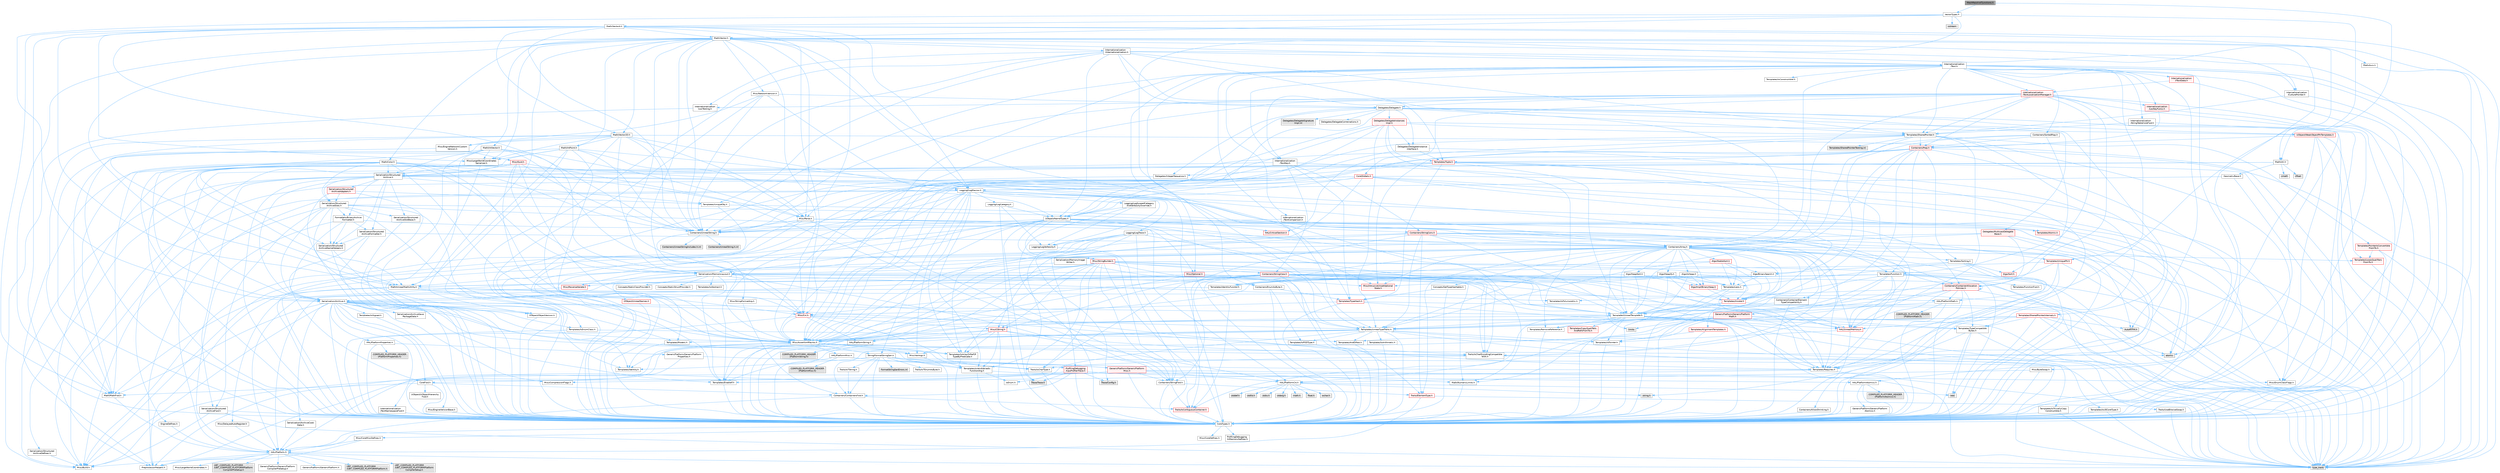 digraph "MeshResolveTJunctions.h"
{
 // INTERACTIVE_SVG=YES
 // LATEX_PDF_SIZE
  bgcolor="transparent";
  edge [fontname=Helvetica,fontsize=10,labelfontname=Helvetica,labelfontsize=10];
  node [fontname=Helvetica,fontsize=10,shape=box,height=0.2,width=0.4];
  Node1 [id="Node000001",label="MeshResolveTJunctions.h",height=0.2,width=0.4,color="gray40", fillcolor="grey60", style="filled", fontcolor="black",tooltip=" "];
  Node1 -> Node2 [id="edge1_Node000001_Node000002",color="steelblue1",style="solid",tooltip=" "];
  Node2 [id="Node000002",label="MathUtil.h",height=0.2,width=0.4,color="grey40", fillcolor="white", style="filled",URL="$d4/d5b/MathUtil_8h.html",tooltip=" "];
  Node2 -> Node3 [id="edge2_Node000002_Node000003",color="steelblue1",style="solid",tooltip=" "];
  Node3 [id="Node000003",label="GeometryBase.h",height=0.2,width=0.4,color="grey40", fillcolor="white", style="filled",URL="$d5/d5e/GeometryBase_8h.html",tooltip=" "];
  Node3 -> Node4 [id="edge3_Node000003_Node000004",color="steelblue1",style="solid",tooltip=" "];
  Node4 [id="Node000004",label="CoreTypes.h",height=0.2,width=0.4,color="grey40", fillcolor="white", style="filled",URL="$dc/dec/CoreTypes_8h.html",tooltip=" "];
  Node4 -> Node5 [id="edge4_Node000004_Node000005",color="steelblue1",style="solid",tooltip=" "];
  Node5 [id="Node000005",label="HAL/Platform.h",height=0.2,width=0.4,color="grey40", fillcolor="white", style="filled",URL="$d9/dd0/Platform_8h.html",tooltip=" "];
  Node5 -> Node6 [id="edge5_Node000005_Node000006",color="steelblue1",style="solid",tooltip=" "];
  Node6 [id="Node000006",label="Misc/Build.h",height=0.2,width=0.4,color="grey40", fillcolor="white", style="filled",URL="$d3/dbb/Build_8h.html",tooltip=" "];
  Node5 -> Node7 [id="edge6_Node000005_Node000007",color="steelblue1",style="solid",tooltip=" "];
  Node7 [id="Node000007",label="Misc/LargeWorldCoordinates.h",height=0.2,width=0.4,color="grey40", fillcolor="white", style="filled",URL="$d2/dcb/LargeWorldCoordinates_8h.html",tooltip=" "];
  Node5 -> Node8 [id="edge7_Node000005_Node000008",color="steelblue1",style="solid",tooltip=" "];
  Node8 [id="Node000008",label="type_traits",height=0.2,width=0.4,color="grey60", fillcolor="#E0E0E0", style="filled",tooltip=" "];
  Node5 -> Node9 [id="edge8_Node000005_Node000009",color="steelblue1",style="solid",tooltip=" "];
  Node9 [id="Node000009",label="PreprocessorHelpers.h",height=0.2,width=0.4,color="grey40", fillcolor="white", style="filled",URL="$db/ddb/PreprocessorHelpers_8h.html",tooltip=" "];
  Node5 -> Node10 [id="edge9_Node000005_Node000010",color="steelblue1",style="solid",tooltip=" "];
  Node10 [id="Node000010",label="UBT_COMPILED_PLATFORM\l/UBT_COMPILED_PLATFORMPlatform\lCompilerPreSetup.h",height=0.2,width=0.4,color="grey60", fillcolor="#E0E0E0", style="filled",tooltip=" "];
  Node5 -> Node11 [id="edge10_Node000005_Node000011",color="steelblue1",style="solid",tooltip=" "];
  Node11 [id="Node000011",label="GenericPlatform/GenericPlatform\lCompilerPreSetup.h",height=0.2,width=0.4,color="grey40", fillcolor="white", style="filled",URL="$d9/dc8/GenericPlatformCompilerPreSetup_8h.html",tooltip=" "];
  Node5 -> Node12 [id="edge11_Node000005_Node000012",color="steelblue1",style="solid",tooltip=" "];
  Node12 [id="Node000012",label="GenericPlatform/GenericPlatform.h",height=0.2,width=0.4,color="grey40", fillcolor="white", style="filled",URL="$d6/d84/GenericPlatform_8h.html",tooltip=" "];
  Node5 -> Node13 [id="edge12_Node000005_Node000013",color="steelblue1",style="solid",tooltip=" "];
  Node13 [id="Node000013",label="UBT_COMPILED_PLATFORM\l/UBT_COMPILED_PLATFORMPlatform.h",height=0.2,width=0.4,color="grey60", fillcolor="#E0E0E0", style="filled",tooltip=" "];
  Node5 -> Node14 [id="edge13_Node000005_Node000014",color="steelblue1",style="solid",tooltip=" "];
  Node14 [id="Node000014",label="UBT_COMPILED_PLATFORM\l/UBT_COMPILED_PLATFORMPlatform\lCompilerSetup.h",height=0.2,width=0.4,color="grey60", fillcolor="#E0E0E0", style="filled",tooltip=" "];
  Node4 -> Node15 [id="edge14_Node000004_Node000015",color="steelblue1",style="solid",tooltip=" "];
  Node15 [id="Node000015",label="ProfilingDebugging\l/UMemoryDefines.h",height=0.2,width=0.4,color="grey40", fillcolor="white", style="filled",URL="$d2/da2/UMemoryDefines_8h.html",tooltip=" "];
  Node4 -> Node16 [id="edge15_Node000004_Node000016",color="steelblue1",style="solid",tooltip=" "];
  Node16 [id="Node000016",label="Misc/CoreMiscDefines.h",height=0.2,width=0.4,color="grey40", fillcolor="white", style="filled",URL="$da/d38/CoreMiscDefines_8h.html",tooltip=" "];
  Node16 -> Node5 [id="edge16_Node000016_Node000005",color="steelblue1",style="solid",tooltip=" "];
  Node16 -> Node9 [id="edge17_Node000016_Node000009",color="steelblue1",style="solid",tooltip=" "];
  Node4 -> Node17 [id="edge18_Node000004_Node000017",color="steelblue1",style="solid",tooltip=" "];
  Node17 [id="Node000017",label="Misc/CoreDefines.h",height=0.2,width=0.4,color="grey40", fillcolor="white", style="filled",URL="$d3/dd2/CoreDefines_8h.html",tooltip=" "];
  Node3 -> Node18 [id="edge19_Node000003_Node000018",color="steelblue1",style="solid",tooltip=" "];
  Node18 [id="Node000018",label="Logging/LogMacros.h",height=0.2,width=0.4,color="grey40", fillcolor="white", style="filled",URL="$d0/d16/LogMacros_8h.html",tooltip=" "];
  Node18 -> Node19 [id="edge20_Node000018_Node000019",color="steelblue1",style="solid",tooltip=" "];
  Node19 [id="Node000019",label="Containers/UnrealString.h",height=0.2,width=0.4,color="grey40", fillcolor="white", style="filled",URL="$d5/dba/UnrealString_8h.html",tooltip=" "];
  Node19 -> Node20 [id="edge21_Node000019_Node000020",color="steelblue1",style="solid",tooltip=" "];
  Node20 [id="Node000020",label="Containers/UnrealStringIncludes.h.inl",height=0.2,width=0.4,color="grey60", fillcolor="#E0E0E0", style="filled",tooltip=" "];
  Node19 -> Node21 [id="edge22_Node000019_Node000021",color="steelblue1",style="solid",tooltip=" "];
  Node21 [id="Node000021",label="Containers/UnrealString.h.inl",height=0.2,width=0.4,color="grey60", fillcolor="#E0E0E0", style="filled",tooltip=" "];
  Node19 -> Node22 [id="edge23_Node000019_Node000022",color="steelblue1",style="solid",tooltip=" "];
  Node22 [id="Node000022",label="Misc/StringFormatArg.h",height=0.2,width=0.4,color="grey40", fillcolor="white", style="filled",URL="$d2/d16/StringFormatArg_8h.html",tooltip=" "];
  Node22 -> Node23 [id="edge24_Node000022_Node000023",color="steelblue1",style="solid",tooltip=" "];
  Node23 [id="Node000023",label="Containers/ContainersFwd.h",height=0.2,width=0.4,color="grey40", fillcolor="white", style="filled",URL="$d4/d0a/ContainersFwd_8h.html",tooltip=" "];
  Node23 -> Node5 [id="edge25_Node000023_Node000005",color="steelblue1",style="solid",tooltip=" "];
  Node23 -> Node4 [id="edge26_Node000023_Node000004",color="steelblue1",style="solid",tooltip=" "];
  Node23 -> Node24 [id="edge27_Node000023_Node000024",color="steelblue1",style="solid",tooltip=" "];
  Node24 [id="Node000024",label="Traits/IsContiguousContainer.h",height=0.2,width=0.4,color="red", fillcolor="#FFF0F0", style="filled",URL="$d5/d3c/IsContiguousContainer_8h.html",tooltip=" "];
  Node24 -> Node4 [id="edge28_Node000024_Node000004",color="steelblue1",style="solid",tooltip=" "];
  Node18 -> Node4 [id="edge29_Node000018_Node000004",color="steelblue1",style="solid",tooltip=" "];
  Node18 -> Node9 [id="edge30_Node000018_Node000009",color="steelblue1",style="solid",tooltip=" "];
  Node18 -> Node27 [id="edge31_Node000018_Node000027",color="steelblue1",style="solid",tooltip=" "];
  Node27 [id="Node000027",label="Logging/LogCategory.h",height=0.2,width=0.4,color="grey40", fillcolor="white", style="filled",URL="$d9/d36/LogCategory_8h.html",tooltip=" "];
  Node27 -> Node4 [id="edge32_Node000027_Node000004",color="steelblue1",style="solid",tooltip=" "];
  Node27 -> Node28 [id="edge33_Node000027_Node000028",color="steelblue1",style="solid",tooltip=" "];
  Node28 [id="Node000028",label="Logging/LogVerbosity.h",height=0.2,width=0.4,color="grey40", fillcolor="white", style="filled",URL="$d2/d8f/LogVerbosity_8h.html",tooltip=" "];
  Node28 -> Node4 [id="edge34_Node000028_Node000004",color="steelblue1",style="solid",tooltip=" "];
  Node27 -> Node29 [id="edge35_Node000027_Node000029",color="steelblue1",style="solid",tooltip=" "];
  Node29 [id="Node000029",label="UObject/NameTypes.h",height=0.2,width=0.4,color="grey40", fillcolor="white", style="filled",URL="$d6/d35/NameTypes_8h.html",tooltip=" "];
  Node29 -> Node4 [id="edge36_Node000029_Node000004",color="steelblue1",style="solid",tooltip=" "];
  Node29 -> Node30 [id="edge37_Node000029_Node000030",color="steelblue1",style="solid",tooltip=" "];
  Node30 [id="Node000030",label="Misc/AssertionMacros.h",height=0.2,width=0.4,color="grey40", fillcolor="white", style="filled",URL="$d0/dfa/AssertionMacros_8h.html",tooltip=" "];
  Node30 -> Node4 [id="edge38_Node000030_Node000004",color="steelblue1",style="solid",tooltip=" "];
  Node30 -> Node5 [id="edge39_Node000030_Node000005",color="steelblue1",style="solid",tooltip=" "];
  Node30 -> Node31 [id="edge40_Node000030_Node000031",color="steelblue1",style="solid",tooltip=" "];
  Node31 [id="Node000031",label="HAL/PlatformMisc.h",height=0.2,width=0.4,color="grey40", fillcolor="white", style="filled",URL="$d0/df5/PlatformMisc_8h.html",tooltip=" "];
  Node31 -> Node4 [id="edge41_Node000031_Node000004",color="steelblue1",style="solid",tooltip=" "];
  Node31 -> Node32 [id="edge42_Node000031_Node000032",color="steelblue1",style="solid",tooltip=" "];
  Node32 [id="Node000032",label="GenericPlatform/GenericPlatform\lMisc.h",height=0.2,width=0.4,color="red", fillcolor="#FFF0F0", style="filled",URL="$db/d9a/GenericPlatformMisc_8h.html",tooltip=" "];
  Node32 -> Node33 [id="edge43_Node000032_Node000033",color="steelblue1",style="solid",tooltip=" "];
  Node33 [id="Node000033",label="Containers/StringFwd.h",height=0.2,width=0.4,color="grey40", fillcolor="white", style="filled",URL="$df/d37/StringFwd_8h.html",tooltip=" "];
  Node33 -> Node4 [id="edge44_Node000033_Node000004",color="steelblue1",style="solid",tooltip=" "];
  Node33 -> Node34 [id="edge45_Node000033_Node000034",color="steelblue1",style="solid",tooltip=" "];
  Node34 [id="Node000034",label="Traits/ElementType.h",height=0.2,width=0.4,color="red", fillcolor="#FFF0F0", style="filled",URL="$d5/d4f/ElementType_8h.html",tooltip=" "];
  Node34 -> Node5 [id="edge46_Node000034_Node000005",color="steelblue1",style="solid",tooltip=" "];
  Node34 -> Node8 [id="edge47_Node000034_Node000008",color="steelblue1",style="solid",tooltip=" "];
  Node33 -> Node24 [id="edge48_Node000033_Node000024",color="steelblue1",style="solid",tooltip=" "];
  Node32 -> Node35 [id="edge49_Node000032_Node000035",color="steelblue1",style="solid",tooltip=" "];
  Node35 [id="Node000035",label="CoreFwd.h",height=0.2,width=0.4,color="grey40", fillcolor="white", style="filled",URL="$d1/d1e/CoreFwd_8h.html",tooltip=" "];
  Node35 -> Node4 [id="edge50_Node000035_Node000004",color="steelblue1",style="solid",tooltip=" "];
  Node35 -> Node23 [id="edge51_Node000035_Node000023",color="steelblue1",style="solid",tooltip=" "];
  Node35 -> Node36 [id="edge52_Node000035_Node000036",color="steelblue1",style="solid",tooltip=" "];
  Node36 [id="Node000036",label="Math/MathFwd.h",height=0.2,width=0.4,color="grey40", fillcolor="white", style="filled",URL="$d2/d10/MathFwd_8h.html",tooltip=" "];
  Node36 -> Node5 [id="edge53_Node000036_Node000005",color="steelblue1",style="solid",tooltip=" "];
  Node35 -> Node37 [id="edge54_Node000035_Node000037",color="steelblue1",style="solid",tooltip=" "];
  Node37 [id="Node000037",label="UObject/UObjectHierarchy\lFwd.h",height=0.2,width=0.4,color="grey40", fillcolor="white", style="filled",URL="$d3/d13/UObjectHierarchyFwd_8h.html",tooltip=" "];
  Node32 -> Node4 [id="edge55_Node000032_Node000004",color="steelblue1",style="solid",tooltip=" "];
  Node32 -> Node39 [id="edge56_Node000032_Node000039",color="steelblue1",style="solid",tooltip=" "];
  Node39 [id="Node000039",label="HAL/PlatformCrt.h",height=0.2,width=0.4,color="grey40", fillcolor="white", style="filled",URL="$d8/d75/PlatformCrt_8h.html",tooltip=" "];
  Node39 -> Node40 [id="edge57_Node000039_Node000040",color="steelblue1",style="solid",tooltip=" "];
  Node40 [id="Node000040",label="new",height=0.2,width=0.4,color="grey60", fillcolor="#E0E0E0", style="filled",tooltip=" "];
  Node39 -> Node41 [id="edge58_Node000039_Node000041",color="steelblue1",style="solid",tooltip=" "];
  Node41 [id="Node000041",label="wchar.h",height=0.2,width=0.4,color="grey60", fillcolor="#E0E0E0", style="filled",tooltip=" "];
  Node39 -> Node42 [id="edge59_Node000039_Node000042",color="steelblue1",style="solid",tooltip=" "];
  Node42 [id="Node000042",label="stddef.h",height=0.2,width=0.4,color="grey60", fillcolor="#E0E0E0", style="filled",tooltip=" "];
  Node39 -> Node43 [id="edge60_Node000039_Node000043",color="steelblue1",style="solid",tooltip=" "];
  Node43 [id="Node000043",label="stdlib.h",height=0.2,width=0.4,color="grey60", fillcolor="#E0E0E0", style="filled",tooltip=" "];
  Node39 -> Node44 [id="edge61_Node000039_Node000044",color="steelblue1",style="solid",tooltip=" "];
  Node44 [id="Node000044",label="stdio.h",height=0.2,width=0.4,color="grey60", fillcolor="#E0E0E0", style="filled",tooltip=" "];
  Node39 -> Node45 [id="edge62_Node000039_Node000045",color="steelblue1",style="solid",tooltip=" "];
  Node45 [id="Node000045",label="stdarg.h",height=0.2,width=0.4,color="grey60", fillcolor="#E0E0E0", style="filled",tooltip=" "];
  Node39 -> Node46 [id="edge63_Node000039_Node000046",color="steelblue1",style="solid",tooltip=" "];
  Node46 [id="Node000046",label="math.h",height=0.2,width=0.4,color="grey60", fillcolor="#E0E0E0", style="filled",tooltip=" "];
  Node39 -> Node47 [id="edge64_Node000039_Node000047",color="steelblue1",style="solid",tooltip=" "];
  Node47 [id="Node000047",label="float.h",height=0.2,width=0.4,color="grey60", fillcolor="#E0E0E0", style="filled",tooltip=" "];
  Node39 -> Node48 [id="edge65_Node000039_Node000048",color="steelblue1",style="solid",tooltip=" "];
  Node48 [id="Node000048",label="string.h",height=0.2,width=0.4,color="grey60", fillcolor="#E0E0E0", style="filled",tooltip=" "];
  Node32 -> Node49 [id="edge66_Node000032_Node000049",color="steelblue1",style="solid",tooltip=" "];
  Node49 [id="Node000049",label="Math/NumericLimits.h",height=0.2,width=0.4,color="grey40", fillcolor="white", style="filled",URL="$df/d1b/NumericLimits_8h.html",tooltip=" "];
  Node49 -> Node4 [id="edge67_Node000049_Node000004",color="steelblue1",style="solid",tooltip=" "];
  Node32 -> Node50 [id="edge68_Node000032_Node000050",color="steelblue1",style="solid",tooltip=" "];
  Node50 [id="Node000050",label="Misc/CompressionFlags.h",height=0.2,width=0.4,color="grey40", fillcolor="white", style="filled",URL="$d9/d76/CompressionFlags_8h.html",tooltip=" "];
  Node32 -> Node51 [id="edge69_Node000032_Node000051",color="steelblue1",style="solid",tooltip=" "];
  Node51 [id="Node000051",label="Misc/EnumClassFlags.h",height=0.2,width=0.4,color="grey40", fillcolor="white", style="filled",URL="$d8/de7/EnumClassFlags_8h.html",tooltip=" "];
  Node31 -> Node54 [id="edge70_Node000031_Node000054",color="steelblue1",style="solid",tooltip=" "];
  Node54 [id="Node000054",label="COMPILED_PLATFORM_HEADER\l(PlatformMisc.h)",height=0.2,width=0.4,color="grey60", fillcolor="#E0E0E0", style="filled",tooltip=" "];
  Node31 -> Node55 [id="edge71_Node000031_Node000055",color="steelblue1",style="solid",tooltip=" "];
  Node55 [id="Node000055",label="ProfilingDebugging\l/CpuProfilerTrace.h",height=0.2,width=0.4,color="red", fillcolor="#FFF0F0", style="filled",URL="$da/dcb/CpuProfilerTrace_8h.html",tooltip=" "];
  Node55 -> Node4 [id="edge72_Node000055_Node000004",color="steelblue1",style="solid",tooltip=" "];
  Node55 -> Node23 [id="edge73_Node000055_Node000023",color="steelblue1",style="solid",tooltip=" "];
  Node55 -> Node56 [id="edge74_Node000055_Node000056",color="steelblue1",style="solid",tooltip=" "];
  Node56 [id="Node000056",label="HAL/PlatformAtomics.h",height=0.2,width=0.4,color="grey40", fillcolor="white", style="filled",URL="$d3/d36/PlatformAtomics_8h.html",tooltip=" "];
  Node56 -> Node4 [id="edge75_Node000056_Node000004",color="steelblue1",style="solid",tooltip=" "];
  Node56 -> Node57 [id="edge76_Node000056_Node000057",color="steelblue1",style="solid",tooltip=" "];
  Node57 [id="Node000057",label="GenericPlatform/GenericPlatform\lAtomics.h",height=0.2,width=0.4,color="grey40", fillcolor="white", style="filled",URL="$da/d72/GenericPlatformAtomics_8h.html",tooltip=" "];
  Node57 -> Node4 [id="edge77_Node000057_Node000004",color="steelblue1",style="solid",tooltip=" "];
  Node56 -> Node58 [id="edge78_Node000056_Node000058",color="steelblue1",style="solid",tooltip=" "];
  Node58 [id="Node000058",label="COMPILED_PLATFORM_HEADER\l(PlatformAtomics.h)",height=0.2,width=0.4,color="grey60", fillcolor="#E0E0E0", style="filled",tooltip=" "];
  Node55 -> Node9 [id="edge79_Node000055_Node000009",color="steelblue1",style="solid",tooltip=" "];
  Node55 -> Node6 [id="edge80_Node000055_Node000006",color="steelblue1",style="solid",tooltip=" "];
  Node55 -> Node59 [id="edge81_Node000055_Node000059",color="steelblue1",style="solid",tooltip=" "];
  Node59 [id="Node000059",label="Trace/Config.h",height=0.2,width=0.4,color="grey60", fillcolor="#E0E0E0", style="filled",tooltip=" "];
  Node55 -> Node62 [id="edge82_Node000055_Node000062",color="steelblue1",style="solid",tooltip=" "];
  Node62 [id="Node000062",label="Trace/Trace.h",height=0.2,width=0.4,color="grey60", fillcolor="#E0E0E0", style="filled",tooltip=" "];
  Node30 -> Node9 [id="edge83_Node000030_Node000009",color="steelblue1",style="solid",tooltip=" "];
  Node30 -> Node63 [id="edge84_Node000030_Node000063",color="steelblue1",style="solid",tooltip=" "];
  Node63 [id="Node000063",label="Templates/EnableIf.h",height=0.2,width=0.4,color="grey40", fillcolor="white", style="filled",URL="$d7/d60/EnableIf_8h.html",tooltip=" "];
  Node63 -> Node4 [id="edge85_Node000063_Node000004",color="steelblue1",style="solid",tooltip=" "];
  Node30 -> Node64 [id="edge86_Node000030_Node000064",color="steelblue1",style="solid",tooltip=" "];
  Node64 [id="Node000064",label="Templates/IsArrayOrRefOf\lTypeByPredicate.h",height=0.2,width=0.4,color="grey40", fillcolor="white", style="filled",URL="$d6/da1/IsArrayOrRefOfTypeByPredicate_8h.html",tooltip=" "];
  Node64 -> Node4 [id="edge87_Node000064_Node000004",color="steelblue1",style="solid",tooltip=" "];
  Node30 -> Node65 [id="edge88_Node000030_Node000065",color="steelblue1",style="solid",tooltip=" "];
  Node65 [id="Node000065",label="Templates/IsValidVariadic\lFunctionArg.h",height=0.2,width=0.4,color="grey40", fillcolor="white", style="filled",URL="$d0/dc8/IsValidVariadicFunctionArg_8h.html",tooltip=" "];
  Node65 -> Node4 [id="edge89_Node000065_Node000004",color="steelblue1",style="solid",tooltip=" "];
  Node65 -> Node66 [id="edge90_Node000065_Node000066",color="steelblue1",style="solid",tooltip=" "];
  Node66 [id="Node000066",label="IsEnum.h",height=0.2,width=0.4,color="grey40", fillcolor="white", style="filled",URL="$d4/de5/IsEnum_8h.html",tooltip=" "];
  Node65 -> Node8 [id="edge91_Node000065_Node000008",color="steelblue1",style="solid",tooltip=" "];
  Node30 -> Node67 [id="edge92_Node000030_Node000067",color="steelblue1",style="solid",tooltip=" "];
  Node67 [id="Node000067",label="Traits/IsCharEncodingCompatible\lWith.h",height=0.2,width=0.4,color="grey40", fillcolor="white", style="filled",URL="$df/dd1/IsCharEncodingCompatibleWith_8h.html",tooltip=" "];
  Node67 -> Node8 [id="edge93_Node000067_Node000008",color="steelblue1",style="solid",tooltip=" "];
  Node67 -> Node68 [id="edge94_Node000067_Node000068",color="steelblue1",style="solid",tooltip=" "];
  Node68 [id="Node000068",label="Traits/IsCharType.h",height=0.2,width=0.4,color="grey40", fillcolor="white", style="filled",URL="$db/d51/IsCharType_8h.html",tooltip=" "];
  Node68 -> Node4 [id="edge95_Node000068_Node000004",color="steelblue1",style="solid",tooltip=" "];
  Node30 -> Node69 [id="edge96_Node000030_Node000069",color="steelblue1",style="solid",tooltip=" "];
  Node69 [id="Node000069",label="Misc/VarArgs.h",height=0.2,width=0.4,color="grey40", fillcolor="white", style="filled",URL="$d5/d6f/VarArgs_8h.html",tooltip=" "];
  Node69 -> Node4 [id="edge97_Node000069_Node000004",color="steelblue1",style="solid",tooltip=" "];
  Node30 -> Node70 [id="edge98_Node000030_Node000070",color="steelblue1",style="solid",tooltip=" "];
  Node70 [id="Node000070",label="String/FormatStringSan.h",height=0.2,width=0.4,color="grey40", fillcolor="white", style="filled",URL="$d3/d8b/FormatStringSan_8h.html",tooltip=" "];
  Node70 -> Node8 [id="edge99_Node000070_Node000008",color="steelblue1",style="solid",tooltip=" "];
  Node70 -> Node4 [id="edge100_Node000070_Node000004",color="steelblue1",style="solid",tooltip=" "];
  Node70 -> Node71 [id="edge101_Node000070_Node000071",color="steelblue1",style="solid",tooltip=" "];
  Node71 [id="Node000071",label="Templates/Requires.h",height=0.2,width=0.4,color="grey40", fillcolor="white", style="filled",URL="$dc/d96/Requires_8h.html",tooltip=" "];
  Node71 -> Node63 [id="edge102_Node000071_Node000063",color="steelblue1",style="solid",tooltip=" "];
  Node71 -> Node8 [id="edge103_Node000071_Node000008",color="steelblue1",style="solid",tooltip=" "];
  Node70 -> Node72 [id="edge104_Node000070_Node000072",color="steelblue1",style="solid",tooltip=" "];
  Node72 [id="Node000072",label="Templates/Identity.h",height=0.2,width=0.4,color="grey40", fillcolor="white", style="filled",URL="$d0/dd5/Identity_8h.html",tooltip=" "];
  Node70 -> Node65 [id="edge105_Node000070_Node000065",color="steelblue1",style="solid",tooltip=" "];
  Node70 -> Node68 [id="edge106_Node000070_Node000068",color="steelblue1",style="solid",tooltip=" "];
  Node70 -> Node73 [id="edge107_Node000070_Node000073",color="steelblue1",style="solid",tooltip=" "];
  Node73 [id="Node000073",label="Traits/IsTEnumAsByte.h",height=0.2,width=0.4,color="grey40", fillcolor="white", style="filled",URL="$d1/de6/IsTEnumAsByte_8h.html",tooltip=" "];
  Node70 -> Node74 [id="edge108_Node000070_Node000074",color="steelblue1",style="solid",tooltip=" "];
  Node74 [id="Node000074",label="Traits/IsTString.h",height=0.2,width=0.4,color="grey40", fillcolor="white", style="filled",URL="$d0/df8/IsTString_8h.html",tooltip=" "];
  Node74 -> Node23 [id="edge109_Node000074_Node000023",color="steelblue1",style="solid",tooltip=" "];
  Node70 -> Node23 [id="edge110_Node000070_Node000023",color="steelblue1",style="solid",tooltip=" "];
  Node70 -> Node75 [id="edge111_Node000070_Node000075",color="steelblue1",style="solid",tooltip=" "];
  Node75 [id="Node000075",label="FormatStringSanErrors.inl",height=0.2,width=0.4,color="grey60", fillcolor="#E0E0E0", style="filled",tooltip=" "];
  Node30 -> Node76 [id="edge112_Node000030_Node000076",color="steelblue1",style="solid",tooltip=" "];
  Node76 [id="Node000076",label="atomic",height=0.2,width=0.4,color="grey60", fillcolor="#E0E0E0", style="filled",tooltip=" "];
  Node29 -> Node77 [id="edge113_Node000029_Node000077",color="steelblue1",style="solid",tooltip=" "];
  Node77 [id="Node000077",label="HAL/UnrealMemory.h",height=0.2,width=0.4,color="red", fillcolor="#FFF0F0", style="filled",URL="$d9/d96/UnrealMemory_8h.html",tooltip=" "];
  Node77 -> Node4 [id="edge114_Node000077_Node000004",color="steelblue1",style="solid",tooltip=" "];
  Node77 -> Node96 [id="edge115_Node000077_Node000096",color="steelblue1",style="solid",tooltip=" "];
  Node96 [id="Node000096",label="Templates/IsPointer.h",height=0.2,width=0.4,color="grey40", fillcolor="white", style="filled",URL="$d7/d05/IsPointer_8h.html",tooltip=" "];
  Node96 -> Node4 [id="edge116_Node000096_Node000004",color="steelblue1",style="solid",tooltip=" "];
  Node29 -> Node97 [id="edge117_Node000029_Node000097",color="steelblue1",style="solid",tooltip=" "];
  Node97 [id="Node000097",label="Templates/UnrealTypeTraits.h",height=0.2,width=0.4,color="grey40", fillcolor="white", style="filled",URL="$d2/d2d/UnrealTypeTraits_8h.html",tooltip=" "];
  Node97 -> Node4 [id="edge118_Node000097_Node000004",color="steelblue1",style="solid",tooltip=" "];
  Node97 -> Node96 [id="edge119_Node000097_Node000096",color="steelblue1",style="solid",tooltip=" "];
  Node97 -> Node30 [id="edge120_Node000097_Node000030",color="steelblue1",style="solid",tooltip=" "];
  Node97 -> Node89 [id="edge121_Node000097_Node000089",color="steelblue1",style="solid",tooltip=" "];
  Node89 [id="Node000089",label="Templates/AndOrNot.h",height=0.2,width=0.4,color="grey40", fillcolor="white", style="filled",URL="$db/d0a/AndOrNot_8h.html",tooltip=" "];
  Node89 -> Node4 [id="edge122_Node000089_Node000004",color="steelblue1",style="solid",tooltip=" "];
  Node97 -> Node63 [id="edge123_Node000097_Node000063",color="steelblue1",style="solid",tooltip=" "];
  Node97 -> Node98 [id="edge124_Node000097_Node000098",color="steelblue1",style="solid",tooltip=" "];
  Node98 [id="Node000098",label="Templates/IsArithmetic.h",height=0.2,width=0.4,color="grey40", fillcolor="white", style="filled",URL="$d2/d5d/IsArithmetic_8h.html",tooltip=" "];
  Node98 -> Node4 [id="edge125_Node000098_Node000004",color="steelblue1",style="solid",tooltip=" "];
  Node97 -> Node66 [id="edge126_Node000097_Node000066",color="steelblue1",style="solid",tooltip=" "];
  Node97 -> Node99 [id="edge127_Node000097_Node000099",color="steelblue1",style="solid",tooltip=" "];
  Node99 [id="Node000099",label="Templates/Models.h",height=0.2,width=0.4,color="grey40", fillcolor="white", style="filled",URL="$d3/d0c/Models_8h.html",tooltip=" "];
  Node99 -> Node72 [id="edge128_Node000099_Node000072",color="steelblue1",style="solid",tooltip=" "];
  Node97 -> Node100 [id="edge129_Node000097_Node000100",color="steelblue1",style="solid",tooltip=" "];
  Node100 [id="Node000100",label="Templates/IsPODType.h",height=0.2,width=0.4,color="grey40", fillcolor="white", style="filled",URL="$d7/db1/IsPODType_8h.html",tooltip=" "];
  Node100 -> Node4 [id="edge130_Node000100_Node000004",color="steelblue1",style="solid",tooltip=" "];
  Node97 -> Node101 [id="edge131_Node000097_Node000101",color="steelblue1",style="solid",tooltip=" "];
  Node101 [id="Node000101",label="Templates/IsUECoreType.h",height=0.2,width=0.4,color="grey40", fillcolor="white", style="filled",URL="$d1/db8/IsUECoreType_8h.html",tooltip=" "];
  Node101 -> Node4 [id="edge132_Node000101_Node000004",color="steelblue1",style="solid",tooltip=" "];
  Node101 -> Node8 [id="edge133_Node000101_Node000008",color="steelblue1",style="solid",tooltip=" "];
  Node97 -> Node90 [id="edge134_Node000097_Node000090",color="steelblue1",style="solid",tooltip=" "];
  Node90 [id="Node000090",label="Templates/IsTriviallyCopy\lConstructible.h",height=0.2,width=0.4,color="grey40", fillcolor="white", style="filled",URL="$d3/d78/IsTriviallyCopyConstructible_8h.html",tooltip=" "];
  Node90 -> Node4 [id="edge135_Node000090_Node000004",color="steelblue1",style="solid",tooltip=" "];
  Node90 -> Node8 [id="edge136_Node000090_Node000008",color="steelblue1",style="solid",tooltip=" "];
  Node29 -> Node102 [id="edge137_Node000029_Node000102",color="steelblue1",style="solid",tooltip=" "];
  Node102 [id="Node000102",label="Templates/UnrealTemplate.h",height=0.2,width=0.4,color="grey40", fillcolor="white", style="filled",URL="$d4/d24/UnrealTemplate_8h.html",tooltip=" "];
  Node102 -> Node4 [id="edge138_Node000102_Node000004",color="steelblue1",style="solid",tooltip=" "];
  Node102 -> Node96 [id="edge139_Node000102_Node000096",color="steelblue1",style="solid",tooltip=" "];
  Node102 -> Node77 [id="edge140_Node000102_Node000077",color="steelblue1",style="solid",tooltip=" "];
  Node102 -> Node103 [id="edge141_Node000102_Node000103",color="steelblue1",style="solid",tooltip=" "];
  Node103 [id="Node000103",label="Templates/CopyQualifiers\lAndRefsFromTo.h",height=0.2,width=0.4,color="red", fillcolor="#FFF0F0", style="filled",URL="$d3/db3/CopyQualifiersAndRefsFromTo_8h.html",tooltip=" "];
  Node102 -> Node97 [id="edge142_Node000102_Node000097",color="steelblue1",style="solid",tooltip=" "];
  Node102 -> Node105 [id="edge143_Node000102_Node000105",color="steelblue1",style="solid",tooltip=" "];
  Node105 [id="Node000105",label="Templates/RemoveReference.h",height=0.2,width=0.4,color="grey40", fillcolor="white", style="filled",URL="$da/dbe/RemoveReference_8h.html",tooltip=" "];
  Node105 -> Node4 [id="edge144_Node000105_Node000004",color="steelblue1",style="solid",tooltip=" "];
  Node102 -> Node71 [id="edge145_Node000102_Node000071",color="steelblue1",style="solid",tooltip=" "];
  Node102 -> Node106 [id="edge146_Node000102_Node000106",color="steelblue1",style="solid",tooltip=" "];
  Node106 [id="Node000106",label="Templates/TypeCompatible\lBytes.h",height=0.2,width=0.4,color="grey40", fillcolor="white", style="filled",URL="$df/d0a/TypeCompatibleBytes_8h.html",tooltip=" "];
  Node106 -> Node4 [id="edge147_Node000106_Node000004",color="steelblue1",style="solid",tooltip=" "];
  Node106 -> Node48 [id="edge148_Node000106_Node000048",color="steelblue1",style="solid",tooltip=" "];
  Node106 -> Node40 [id="edge149_Node000106_Node000040",color="steelblue1",style="solid",tooltip=" "];
  Node106 -> Node8 [id="edge150_Node000106_Node000008",color="steelblue1",style="solid",tooltip=" "];
  Node102 -> Node72 [id="edge151_Node000102_Node000072",color="steelblue1",style="solid",tooltip=" "];
  Node102 -> Node24 [id="edge152_Node000102_Node000024",color="steelblue1",style="solid",tooltip=" "];
  Node102 -> Node107 [id="edge153_Node000102_Node000107",color="steelblue1",style="solid",tooltip=" "];
  Node107 [id="Node000107",label="Traits/UseBitwiseSwap.h",height=0.2,width=0.4,color="grey40", fillcolor="white", style="filled",URL="$db/df3/UseBitwiseSwap_8h.html",tooltip=" "];
  Node107 -> Node4 [id="edge154_Node000107_Node000004",color="steelblue1",style="solid",tooltip=" "];
  Node107 -> Node8 [id="edge155_Node000107_Node000008",color="steelblue1",style="solid",tooltip=" "];
  Node102 -> Node8 [id="edge156_Node000102_Node000008",color="steelblue1",style="solid",tooltip=" "];
  Node29 -> Node19 [id="edge157_Node000029_Node000019",color="steelblue1",style="solid",tooltip=" "];
  Node29 -> Node108 [id="edge158_Node000029_Node000108",color="steelblue1",style="solid",tooltip=" "];
  Node108 [id="Node000108",label="HAL/CriticalSection.h",height=0.2,width=0.4,color="red", fillcolor="#FFF0F0", style="filled",URL="$d6/d90/CriticalSection_8h.html",tooltip=" "];
  Node29 -> Node111 [id="edge159_Node000029_Node000111",color="steelblue1",style="solid",tooltip=" "];
  Node111 [id="Node000111",label="Containers/StringConv.h",height=0.2,width=0.4,color="red", fillcolor="#FFF0F0", style="filled",URL="$d3/ddf/StringConv_8h.html",tooltip=" "];
  Node111 -> Node4 [id="edge160_Node000111_Node000004",color="steelblue1",style="solid",tooltip=" "];
  Node111 -> Node30 [id="edge161_Node000111_Node000030",color="steelblue1",style="solid",tooltip=" "];
  Node111 -> Node112 [id="edge162_Node000111_Node000112",color="steelblue1",style="solid",tooltip=" "];
  Node112 [id="Node000112",label="Containers/ContainerAllocation\lPolicies.h",height=0.2,width=0.4,color="red", fillcolor="#FFF0F0", style="filled",URL="$d7/dff/ContainerAllocationPolicies_8h.html",tooltip=" "];
  Node112 -> Node4 [id="edge163_Node000112_Node000004",color="steelblue1",style="solid",tooltip=" "];
  Node112 -> Node112 [id="edge164_Node000112_Node000112",color="steelblue1",style="solid",tooltip=" "];
  Node112 -> Node114 [id="edge165_Node000112_Node000114",color="steelblue1",style="solid",tooltip=" "];
  Node114 [id="Node000114",label="HAL/PlatformMath.h",height=0.2,width=0.4,color="grey40", fillcolor="white", style="filled",URL="$dc/d53/PlatformMath_8h.html",tooltip=" "];
  Node114 -> Node4 [id="edge166_Node000114_Node000004",color="steelblue1",style="solid",tooltip=" "];
  Node114 -> Node115 [id="edge167_Node000114_Node000115",color="steelblue1",style="solid",tooltip=" "];
  Node115 [id="Node000115",label="GenericPlatform/GenericPlatform\lMath.h",height=0.2,width=0.4,color="red", fillcolor="#FFF0F0", style="filled",URL="$d5/d79/GenericPlatformMath_8h.html",tooltip=" "];
  Node115 -> Node4 [id="edge168_Node000115_Node000004",color="steelblue1",style="solid",tooltip=" "];
  Node115 -> Node23 [id="edge169_Node000115_Node000023",color="steelblue1",style="solid",tooltip=" "];
  Node115 -> Node39 [id="edge170_Node000115_Node000039",color="steelblue1",style="solid",tooltip=" "];
  Node115 -> Node89 [id="edge171_Node000115_Node000089",color="steelblue1",style="solid",tooltip=" "];
  Node115 -> Node97 [id="edge172_Node000115_Node000097",color="steelblue1",style="solid",tooltip=" "];
  Node115 -> Node71 [id="edge173_Node000115_Node000071",color="steelblue1",style="solid",tooltip=" "];
  Node115 -> Node106 [id="edge174_Node000115_Node000106",color="steelblue1",style="solid",tooltip=" "];
  Node115 -> Node120 [id="edge175_Node000115_Node000120",color="steelblue1",style="solid",tooltip=" "];
  Node120 [id="Node000120",label="limits",height=0.2,width=0.4,color="grey60", fillcolor="#E0E0E0", style="filled",tooltip=" "];
  Node115 -> Node8 [id="edge176_Node000115_Node000008",color="steelblue1",style="solid",tooltip=" "];
  Node114 -> Node121 [id="edge177_Node000114_Node000121",color="steelblue1",style="solid",tooltip=" "];
  Node121 [id="Node000121",label="COMPILED_PLATFORM_HEADER\l(PlatformMath.h)",height=0.2,width=0.4,color="grey60", fillcolor="#E0E0E0", style="filled",tooltip=" "];
  Node112 -> Node77 [id="edge178_Node000112_Node000077",color="steelblue1",style="solid",tooltip=" "];
  Node112 -> Node49 [id="edge179_Node000112_Node000049",color="steelblue1",style="solid",tooltip=" "];
  Node112 -> Node30 [id="edge180_Node000112_Node000030",color="steelblue1",style="solid",tooltip=" "];
  Node112 -> Node122 [id="edge181_Node000112_Node000122",color="steelblue1",style="solid",tooltip=" "];
  Node122 [id="Node000122",label="Templates/IsPolymorphic.h",height=0.2,width=0.4,color="grey40", fillcolor="white", style="filled",URL="$dc/d20/IsPolymorphic_8h.html",tooltip=" "];
  Node112 -> Node106 [id="edge182_Node000112_Node000106",color="steelblue1",style="solid",tooltip=" "];
  Node112 -> Node8 [id="edge183_Node000112_Node000008",color="steelblue1",style="solid",tooltip=" "];
  Node111 -> Node124 [id="edge184_Node000111_Node000124",color="steelblue1",style="solid",tooltip=" "];
  Node124 [id="Node000124",label="Containers/Array.h",height=0.2,width=0.4,color="grey40", fillcolor="white", style="filled",URL="$df/dd0/Array_8h.html",tooltip=" "];
  Node124 -> Node4 [id="edge185_Node000124_Node000004",color="steelblue1",style="solid",tooltip=" "];
  Node124 -> Node30 [id="edge186_Node000124_Node000030",color="steelblue1",style="solid",tooltip=" "];
  Node124 -> Node125 [id="edge187_Node000124_Node000125",color="steelblue1",style="solid",tooltip=" "];
  Node125 [id="Node000125",label="Misc/IntrusiveUnsetOptional\lState.h",height=0.2,width=0.4,color="red", fillcolor="#FFF0F0", style="filled",URL="$d2/d0a/IntrusiveUnsetOptionalState_8h.html",tooltip=" "];
  Node124 -> Node127 [id="edge188_Node000124_Node000127",color="steelblue1",style="solid",tooltip=" "];
  Node127 [id="Node000127",label="Misc/ReverseIterate.h",height=0.2,width=0.4,color="red", fillcolor="#FFF0F0", style="filled",URL="$db/de3/ReverseIterate_8h.html",tooltip=" "];
  Node127 -> Node5 [id="edge189_Node000127_Node000005",color="steelblue1",style="solid",tooltip=" "];
  Node124 -> Node77 [id="edge190_Node000124_Node000077",color="steelblue1",style="solid",tooltip=" "];
  Node124 -> Node97 [id="edge191_Node000124_Node000097",color="steelblue1",style="solid",tooltip=" "];
  Node124 -> Node102 [id="edge192_Node000124_Node000102",color="steelblue1",style="solid",tooltip=" "];
  Node124 -> Node129 [id="edge193_Node000124_Node000129",color="steelblue1",style="solid",tooltip=" "];
  Node129 [id="Node000129",label="Containers/AllowShrinking.h",height=0.2,width=0.4,color="grey40", fillcolor="white", style="filled",URL="$d7/d1a/AllowShrinking_8h.html",tooltip=" "];
  Node129 -> Node4 [id="edge194_Node000129_Node000004",color="steelblue1",style="solid",tooltip=" "];
  Node124 -> Node112 [id="edge195_Node000124_Node000112",color="steelblue1",style="solid",tooltip=" "];
  Node124 -> Node130 [id="edge196_Node000124_Node000130",color="steelblue1",style="solid",tooltip=" "];
  Node130 [id="Node000130",label="Containers/ContainerElement\lTypeCompatibility.h",height=0.2,width=0.4,color="grey40", fillcolor="white", style="filled",URL="$df/ddf/ContainerElementTypeCompatibility_8h.html",tooltip=" "];
  Node130 -> Node4 [id="edge197_Node000130_Node000004",color="steelblue1",style="solid",tooltip=" "];
  Node130 -> Node97 [id="edge198_Node000130_Node000097",color="steelblue1",style="solid",tooltip=" "];
  Node124 -> Node131 [id="edge199_Node000124_Node000131",color="steelblue1",style="solid",tooltip=" "];
  Node131 [id="Node000131",label="Serialization/Archive.h",height=0.2,width=0.4,color="grey40", fillcolor="white", style="filled",URL="$d7/d3b/Archive_8h.html",tooltip=" "];
  Node131 -> Node35 [id="edge200_Node000131_Node000035",color="steelblue1",style="solid",tooltip=" "];
  Node131 -> Node4 [id="edge201_Node000131_Node000004",color="steelblue1",style="solid",tooltip=" "];
  Node131 -> Node132 [id="edge202_Node000131_Node000132",color="steelblue1",style="solid",tooltip=" "];
  Node132 [id="Node000132",label="HAL/PlatformProperties.h",height=0.2,width=0.4,color="grey40", fillcolor="white", style="filled",URL="$d9/db0/PlatformProperties_8h.html",tooltip=" "];
  Node132 -> Node4 [id="edge203_Node000132_Node000004",color="steelblue1",style="solid",tooltip=" "];
  Node132 -> Node133 [id="edge204_Node000132_Node000133",color="steelblue1",style="solid",tooltip=" "];
  Node133 [id="Node000133",label="GenericPlatform/GenericPlatform\lProperties.h",height=0.2,width=0.4,color="grey40", fillcolor="white", style="filled",URL="$d2/dcd/GenericPlatformProperties_8h.html",tooltip=" "];
  Node133 -> Node4 [id="edge205_Node000133_Node000004",color="steelblue1",style="solid",tooltip=" "];
  Node133 -> Node32 [id="edge206_Node000133_Node000032",color="steelblue1",style="solid",tooltip=" "];
  Node132 -> Node134 [id="edge207_Node000132_Node000134",color="steelblue1",style="solid",tooltip=" "];
  Node134 [id="Node000134",label="COMPILED_PLATFORM_HEADER\l(PlatformProperties.h)",height=0.2,width=0.4,color="grey60", fillcolor="#E0E0E0", style="filled",tooltip=" "];
  Node131 -> Node135 [id="edge208_Node000131_Node000135",color="steelblue1",style="solid",tooltip=" "];
  Node135 [id="Node000135",label="Internationalization\l/TextNamespaceFwd.h",height=0.2,width=0.4,color="grey40", fillcolor="white", style="filled",URL="$d8/d97/TextNamespaceFwd_8h.html",tooltip=" "];
  Node135 -> Node4 [id="edge209_Node000135_Node000004",color="steelblue1",style="solid",tooltip=" "];
  Node131 -> Node36 [id="edge210_Node000131_Node000036",color="steelblue1",style="solid",tooltip=" "];
  Node131 -> Node30 [id="edge211_Node000131_Node000030",color="steelblue1",style="solid",tooltip=" "];
  Node131 -> Node6 [id="edge212_Node000131_Node000006",color="steelblue1",style="solid",tooltip=" "];
  Node131 -> Node50 [id="edge213_Node000131_Node000050",color="steelblue1",style="solid",tooltip=" "];
  Node131 -> Node136 [id="edge214_Node000131_Node000136",color="steelblue1",style="solid",tooltip=" "];
  Node136 [id="Node000136",label="Misc/EngineVersionBase.h",height=0.2,width=0.4,color="grey40", fillcolor="white", style="filled",URL="$d5/d2b/EngineVersionBase_8h.html",tooltip=" "];
  Node136 -> Node4 [id="edge215_Node000136_Node000004",color="steelblue1",style="solid",tooltip=" "];
  Node131 -> Node69 [id="edge216_Node000131_Node000069",color="steelblue1",style="solid",tooltip=" "];
  Node131 -> Node137 [id="edge217_Node000131_Node000137",color="steelblue1",style="solid",tooltip=" "];
  Node137 [id="Node000137",label="Serialization/ArchiveCook\lData.h",height=0.2,width=0.4,color="grey40", fillcolor="white", style="filled",URL="$dc/db6/ArchiveCookData_8h.html",tooltip=" "];
  Node137 -> Node5 [id="edge218_Node000137_Node000005",color="steelblue1",style="solid",tooltip=" "];
  Node131 -> Node138 [id="edge219_Node000131_Node000138",color="steelblue1",style="solid",tooltip=" "];
  Node138 [id="Node000138",label="Serialization/ArchiveSave\lPackageData.h",height=0.2,width=0.4,color="grey40", fillcolor="white", style="filled",URL="$d1/d37/ArchiveSavePackageData_8h.html",tooltip=" "];
  Node131 -> Node63 [id="edge220_Node000131_Node000063",color="steelblue1",style="solid",tooltip=" "];
  Node131 -> Node64 [id="edge221_Node000131_Node000064",color="steelblue1",style="solid",tooltip=" "];
  Node131 -> Node139 [id="edge222_Node000131_Node000139",color="steelblue1",style="solid",tooltip=" "];
  Node139 [id="Node000139",label="Templates/IsEnumClass.h",height=0.2,width=0.4,color="grey40", fillcolor="white", style="filled",URL="$d7/d15/IsEnumClass_8h.html",tooltip=" "];
  Node139 -> Node4 [id="edge223_Node000139_Node000004",color="steelblue1",style="solid",tooltip=" "];
  Node139 -> Node89 [id="edge224_Node000139_Node000089",color="steelblue1",style="solid",tooltip=" "];
  Node131 -> Node119 [id="edge225_Node000131_Node000119",color="steelblue1",style="solid",tooltip=" "];
  Node119 [id="Node000119",label="Templates/IsSigned.h",height=0.2,width=0.4,color="grey40", fillcolor="white", style="filled",URL="$d8/dd8/IsSigned_8h.html",tooltip=" "];
  Node119 -> Node4 [id="edge226_Node000119_Node000004",color="steelblue1",style="solid",tooltip=" "];
  Node131 -> Node65 [id="edge227_Node000131_Node000065",color="steelblue1",style="solid",tooltip=" "];
  Node131 -> Node102 [id="edge228_Node000131_Node000102",color="steelblue1",style="solid",tooltip=" "];
  Node131 -> Node67 [id="edge229_Node000131_Node000067",color="steelblue1",style="solid",tooltip=" "];
  Node131 -> Node140 [id="edge230_Node000131_Node000140",color="steelblue1",style="solid",tooltip=" "];
  Node140 [id="Node000140",label="UObject/ObjectVersion.h",height=0.2,width=0.4,color="grey40", fillcolor="white", style="filled",URL="$da/d63/ObjectVersion_8h.html",tooltip=" "];
  Node140 -> Node4 [id="edge231_Node000140_Node000004",color="steelblue1",style="solid",tooltip=" "];
  Node124 -> Node141 [id="edge232_Node000124_Node000141",color="steelblue1",style="solid",tooltip=" "];
  Node141 [id="Node000141",label="Serialization/MemoryImage\lWriter.h",height=0.2,width=0.4,color="grey40", fillcolor="white", style="filled",URL="$d0/d08/MemoryImageWriter_8h.html",tooltip=" "];
  Node141 -> Node4 [id="edge233_Node000141_Node000004",color="steelblue1",style="solid",tooltip=" "];
  Node141 -> Node142 [id="edge234_Node000141_Node000142",color="steelblue1",style="solid",tooltip=" "];
  Node142 [id="Node000142",label="Serialization/MemoryLayout.h",height=0.2,width=0.4,color="grey40", fillcolor="white", style="filled",URL="$d7/d66/MemoryLayout_8h.html",tooltip=" "];
  Node142 -> Node143 [id="edge235_Node000142_Node000143",color="steelblue1",style="solid",tooltip=" "];
  Node143 [id="Node000143",label="Concepts/StaticClassProvider.h",height=0.2,width=0.4,color="grey40", fillcolor="white", style="filled",URL="$dd/d83/StaticClassProvider_8h.html",tooltip=" "];
  Node142 -> Node144 [id="edge236_Node000142_Node000144",color="steelblue1",style="solid",tooltip=" "];
  Node144 [id="Node000144",label="Concepts/StaticStructProvider.h",height=0.2,width=0.4,color="grey40", fillcolor="white", style="filled",URL="$d5/d77/StaticStructProvider_8h.html",tooltip=" "];
  Node142 -> Node145 [id="edge237_Node000142_Node000145",color="steelblue1",style="solid",tooltip=" "];
  Node145 [id="Node000145",label="Containers/EnumAsByte.h",height=0.2,width=0.4,color="grey40", fillcolor="white", style="filled",URL="$d6/d9a/EnumAsByte_8h.html",tooltip=" "];
  Node145 -> Node4 [id="edge238_Node000145_Node000004",color="steelblue1",style="solid",tooltip=" "];
  Node145 -> Node100 [id="edge239_Node000145_Node000100",color="steelblue1",style="solid",tooltip=" "];
  Node145 -> Node146 [id="edge240_Node000145_Node000146",color="steelblue1",style="solid",tooltip=" "];
  Node146 [id="Node000146",label="Templates/TypeHash.h",height=0.2,width=0.4,color="red", fillcolor="#FFF0F0", style="filled",URL="$d1/d62/TypeHash_8h.html",tooltip=" "];
  Node146 -> Node4 [id="edge241_Node000146_Node000004",color="steelblue1",style="solid",tooltip=" "];
  Node146 -> Node71 [id="edge242_Node000146_Node000071",color="steelblue1",style="solid",tooltip=" "];
  Node146 -> Node147 [id="edge243_Node000146_Node000147",color="steelblue1",style="solid",tooltip=" "];
  Node147 [id="Node000147",label="Misc/Crc.h",height=0.2,width=0.4,color="red", fillcolor="#FFF0F0", style="filled",URL="$d4/dd2/Crc_8h.html",tooltip=" "];
  Node147 -> Node4 [id="edge244_Node000147_Node000004",color="steelblue1",style="solid",tooltip=" "];
  Node147 -> Node79 [id="edge245_Node000147_Node000079",color="steelblue1",style="solid",tooltip=" "];
  Node79 [id="Node000079",label="HAL/PlatformString.h",height=0.2,width=0.4,color="grey40", fillcolor="white", style="filled",URL="$db/db5/PlatformString_8h.html",tooltip=" "];
  Node79 -> Node4 [id="edge246_Node000079_Node000004",color="steelblue1",style="solid",tooltip=" "];
  Node79 -> Node80 [id="edge247_Node000079_Node000080",color="steelblue1",style="solid",tooltip=" "];
  Node80 [id="Node000080",label="COMPILED_PLATFORM_HEADER\l(PlatformString.h)",height=0.2,width=0.4,color="grey60", fillcolor="#E0E0E0", style="filled",tooltip=" "];
  Node147 -> Node30 [id="edge248_Node000147_Node000030",color="steelblue1",style="solid",tooltip=" "];
  Node147 -> Node148 [id="edge249_Node000147_Node000148",color="steelblue1",style="solid",tooltip=" "];
  Node148 [id="Node000148",label="Misc/CString.h",height=0.2,width=0.4,color="red", fillcolor="#FFF0F0", style="filled",URL="$d2/d49/CString_8h.html",tooltip=" "];
  Node148 -> Node4 [id="edge250_Node000148_Node000004",color="steelblue1",style="solid",tooltip=" "];
  Node148 -> Node39 [id="edge251_Node000148_Node000039",color="steelblue1",style="solid",tooltip=" "];
  Node148 -> Node79 [id="edge252_Node000148_Node000079",color="steelblue1",style="solid",tooltip=" "];
  Node148 -> Node30 [id="edge253_Node000148_Node000030",color="steelblue1",style="solid",tooltip=" "];
  Node148 -> Node69 [id="edge254_Node000148_Node000069",color="steelblue1",style="solid",tooltip=" "];
  Node148 -> Node64 [id="edge255_Node000148_Node000064",color="steelblue1",style="solid",tooltip=" "];
  Node148 -> Node65 [id="edge256_Node000148_Node000065",color="steelblue1",style="solid",tooltip=" "];
  Node148 -> Node67 [id="edge257_Node000148_Node000067",color="steelblue1",style="solid",tooltip=" "];
  Node147 -> Node97 [id="edge258_Node000147_Node000097",color="steelblue1",style="solid",tooltip=" "];
  Node147 -> Node68 [id="edge259_Node000147_Node000068",color="steelblue1",style="solid",tooltip=" "];
  Node146 -> Node8 [id="edge260_Node000146_Node000008",color="steelblue1",style="solid",tooltip=" "];
  Node142 -> Node33 [id="edge261_Node000142_Node000033",color="steelblue1",style="solid",tooltip=" "];
  Node142 -> Node77 [id="edge262_Node000142_Node000077",color="steelblue1",style="solid",tooltip=" "];
  Node142 -> Node153 [id="edge263_Node000142_Node000153",color="steelblue1",style="solid",tooltip=" "];
  Node153 [id="Node000153",label="Misc/DelayedAutoRegister.h",height=0.2,width=0.4,color="grey40", fillcolor="white", style="filled",URL="$d1/dda/DelayedAutoRegister_8h.html",tooltip=" "];
  Node153 -> Node5 [id="edge264_Node000153_Node000005",color="steelblue1",style="solid",tooltip=" "];
  Node142 -> Node63 [id="edge265_Node000142_Node000063",color="steelblue1",style="solid",tooltip=" "];
  Node142 -> Node154 [id="edge266_Node000142_Node000154",color="steelblue1",style="solid",tooltip=" "];
  Node154 [id="Node000154",label="Templates/IsAbstract.h",height=0.2,width=0.4,color="grey40", fillcolor="white", style="filled",URL="$d8/db7/IsAbstract_8h.html",tooltip=" "];
  Node142 -> Node122 [id="edge267_Node000142_Node000122",color="steelblue1",style="solid",tooltip=" "];
  Node142 -> Node99 [id="edge268_Node000142_Node000099",color="steelblue1",style="solid",tooltip=" "];
  Node142 -> Node102 [id="edge269_Node000142_Node000102",color="steelblue1",style="solid",tooltip=" "];
  Node124 -> Node155 [id="edge270_Node000124_Node000155",color="steelblue1",style="solid",tooltip=" "];
  Node155 [id="Node000155",label="Algo/Heapify.h",height=0.2,width=0.4,color="grey40", fillcolor="white", style="filled",URL="$d0/d2a/Heapify_8h.html",tooltip=" "];
  Node155 -> Node156 [id="edge271_Node000155_Node000156",color="steelblue1",style="solid",tooltip=" "];
  Node156 [id="Node000156",label="Algo/Impl/BinaryHeap.h",height=0.2,width=0.4,color="red", fillcolor="#FFF0F0", style="filled",URL="$d7/da3/Algo_2Impl_2BinaryHeap_8h.html",tooltip=" "];
  Node156 -> Node157 [id="edge272_Node000156_Node000157",color="steelblue1",style="solid",tooltip=" "];
  Node157 [id="Node000157",label="Templates/Invoke.h",height=0.2,width=0.4,color="red", fillcolor="#FFF0F0", style="filled",URL="$d7/deb/Invoke_8h.html",tooltip=" "];
  Node157 -> Node4 [id="edge273_Node000157_Node000004",color="steelblue1",style="solid",tooltip=" "];
  Node157 -> Node102 [id="edge274_Node000157_Node000102",color="steelblue1",style="solid",tooltip=" "];
  Node157 -> Node8 [id="edge275_Node000157_Node000008",color="steelblue1",style="solid",tooltip=" "];
  Node156 -> Node8 [id="edge276_Node000156_Node000008",color="steelblue1",style="solid",tooltip=" "];
  Node155 -> Node161 [id="edge277_Node000155_Node000161",color="steelblue1",style="solid",tooltip=" "];
  Node161 [id="Node000161",label="Templates/IdentityFunctor.h",height=0.2,width=0.4,color="grey40", fillcolor="white", style="filled",URL="$d7/d2e/IdentityFunctor_8h.html",tooltip=" "];
  Node161 -> Node5 [id="edge278_Node000161_Node000005",color="steelblue1",style="solid",tooltip=" "];
  Node155 -> Node157 [id="edge279_Node000155_Node000157",color="steelblue1",style="solid",tooltip=" "];
  Node155 -> Node162 [id="edge280_Node000155_Node000162",color="steelblue1",style="solid",tooltip=" "];
  Node162 [id="Node000162",label="Templates/Less.h",height=0.2,width=0.4,color="grey40", fillcolor="white", style="filled",URL="$de/dc8/Less_8h.html",tooltip=" "];
  Node162 -> Node4 [id="edge281_Node000162_Node000004",color="steelblue1",style="solid",tooltip=" "];
  Node162 -> Node102 [id="edge282_Node000162_Node000102",color="steelblue1",style="solid",tooltip=" "];
  Node155 -> Node102 [id="edge283_Node000155_Node000102",color="steelblue1",style="solid",tooltip=" "];
  Node124 -> Node163 [id="edge284_Node000124_Node000163",color="steelblue1",style="solid",tooltip=" "];
  Node163 [id="Node000163",label="Algo/HeapSort.h",height=0.2,width=0.4,color="grey40", fillcolor="white", style="filled",URL="$d3/d92/HeapSort_8h.html",tooltip=" "];
  Node163 -> Node156 [id="edge285_Node000163_Node000156",color="steelblue1",style="solid",tooltip=" "];
  Node163 -> Node161 [id="edge286_Node000163_Node000161",color="steelblue1",style="solid",tooltip=" "];
  Node163 -> Node162 [id="edge287_Node000163_Node000162",color="steelblue1",style="solid",tooltip=" "];
  Node163 -> Node102 [id="edge288_Node000163_Node000102",color="steelblue1",style="solid",tooltip=" "];
  Node124 -> Node164 [id="edge289_Node000124_Node000164",color="steelblue1",style="solid",tooltip=" "];
  Node164 [id="Node000164",label="Algo/IsHeap.h",height=0.2,width=0.4,color="grey40", fillcolor="white", style="filled",URL="$de/d32/IsHeap_8h.html",tooltip=" "];
  Node164 -> Node156 [id="edge290_Node000164_Node000156",color="steelblue1",style="solid",tooltip=" "];
  Node164 -> Node161 [id="edge291_Node000164_Node000161",color="steelblue1",style="solid",tooltip=" "];
  Node164 -> Node157 [id="edge292_Node000164_Node000157",color="steelblue1",style="solid",tooltip=" "];
  Node164 -> Node162 [id="edge293_Node000164_Node000162",color="steelblue1",style="solid",tooltip=" "];
  Node164 -> Node102 [id="edge294_Node000164_Node000102",color="steelblue1",style="solid",tooltip=" "];
  Node124 -> Node156 [id="edge295_Node000124_Node000156",color="steelblue1",style="solid",tooltip=" "];
  Node124 -> Node165 [id="edge296_Node000124_Node000165",color="steelblue1",style="solid",tooltip=" "];
  Node165 [id="Node000165",label="Algo/StableSort.h",height=0.2,width=0.4,color="red", fillcolor="#FFF0F0", style="filled",URL="$d7/d3c/StableSort_8h.html",tooltip=" "];
  Node165 -> Node166 [id="edge297_Node000165_Node000166",color="steelblue1",style="solid",tooltip=" "];
  Node166 [id="Node000166",label="Algo/BinarySearch.h",height=0.2,width=0.4,color="grey40", fillcolor="white", style="filled",URL="$db/db4/BinarySearch_8h.html",tooltip=" "];
  Node166 -> Node161 [id="edge298_Node000166_Node000161",color="steelblue1",style="solid",tooltip=" "];
  Node166 -> Node157 [id="edge299_Node000166_Node000157",color="steelblue1",style="solid",tooltip=" "];
  Node166 -> Node162 [id="edge300_Node000166_Node000162",color="steelblue1",style="solid",tooltip=" "];
  Node165 -> Node161 [id="edge301_Node000165_Node000161",color="steelblue1",style="solid",tooltip=" "];
  Node165 -> Node157 [id="edge302_Node000165_Node000157",color="steelblue1",style="solid",tooltip=" "];
  Node165 -> Node162 [id="edge303_Node000165_Node000162",color="steelblue1",style="solid",tooltip=" "];
  Node165 -> Node102 [id="edge304_Node000165_Node000102",color="steelblue1",style="solid",tooltip=" "];
  Node124 -> Node168 [id="edge305_Node000124_Node000168",color="steelblue1",style="solid",tooltip=" "];
  Node168 [id="Node000168",label="Concepts/GetTypeHashable.h",height=0.2,width=0.4,color="grey40", fillcolor="white", style="filled",URL="$d3/da2/GetTypeHashable_8h.html",tooltip=" "];
  Node168 -> Node4 [id="edge306_Node000168_Node000004",color="steelblue1",style="solid",tooltip=" "];
  Node168 -> Node146 [id="edge307_Node000168_Node000146",color="steelblue1",style="solid",tooltip=" "];
  Node124 -> Node161 [id="edge308_Node000124_Node000161",color="steelblue1",style="solid",tooltip=" "];
  Node124 -> Node157 [id="edge309_Node000124_Node000157",color="steelblue1",style="solid",tooltip=" "];
  Node124 -> Node162 [id="edge310_Node000124_Node000162",color="steelblue1",style="solid",tooltip=" "];
  Node124 -> Node169 [id="edge311_Node000124_Node000169",color="steelblue1",style="solid",tooltip=" "];
  Node169 [id="Node000169",label="Templates/LosesQualifiers\lFromTo.h",height=0.2,width=0.4,color="red", fillcolor="#FFF0F0", style="filled",URL="$d2/db3/LosesQualifiersFromTo_8h.html",tooltip=" "];
  Node169 -> Node8 [id="edge312_Node000169_Node000008",color="steelblue1",style="solid",tooltip=" "];
  Node124 -> Node71 [id="edge313_Node000124_Node000071",color="steelblue1",style="solid",tooltip=" "];
  Node124 -> Node170 [id="edge314_Node000124_Node000170",color="steelblue1",style="solid",tooltip=" "];
  Node170 [id="Node000170",label="Templates/Sorting.h",height=0.2,width=0.4,color="grey40", fillcolor="white", style="filled",URL="$d3/d9e/Sorting_8h.html",tooltip=" "];
  Node170 -> Node4 [id="edge315_Node000170_Node000004",color="steelblue1",style="solid",tooltip=" "];
  Node170 -> Node166 [id="edge316_Node000170_Node000166",color="steelblue1",style="solid",tooltip=" "];
  Node170 -> Node171 [id="edge317_Node000170_Node000171",color="steelblue1",style="solid",tooltip=" "];
  Node171 [id="Node000171",label="Algo/Sort.h",height=0.2,width=0.4,color="red", fillcolor="#FFF0F0", style="filled",URL="$d1/d87/Sort_8h.html",tooltip=" "];
  Node170 -> Node114 [id="edge318_Node000170_Node000114",color="steelblue1",style="solid",tooltip=" "];
  Node170 -> Node162 [id="edge319_Node000170_Node000162",color="steelblue1",style="solid",tooltip=" "];
  Node124 -> Node174 [id="edge320_Node000124_Node000174",color="steelblue1",style="solid",tooltip=" "];
  Node174 [id="Node000174",label="Templates/AlignmentTemplates.h",height=0.2,width=0.4,color="red", fillcolor="#FFF0F0", style="filled",URL="$dd/d32/AlignmentTemplates_8h.html",tooltip=" "];
  Node174 -> Node4 [id="edge321_Node000174_Node000004",color="steelblue1",style="solid",tooltip=" "];
  Node174 -> Node96 [id="edge322_Node000174_Node000096",color="steelblue1",style="solid",tooltip=" "];
  Node124 -> Node34 [id="edge323_Node000124_Node000034",color="steelblue1",style="solid",tooltip=" "];
  Node124 -> Node120 [id="edge324_Node000124_Node000120",color="steelblue1",style="solid",tooltip=" "];
  Node124 -> Node8 [id="edge325_Node000124_Node000008",color="steelblue1",style="solid",tooltip=" "];
  Node111 -> Node148 [id="edge326_Node000111_Node000148",color="steelblue1",style="solid",tooltip=" "];
  Node111 -> Node102 [id="edge327_Node000111_Node000102",color="steelblue1",style="solid",tooltip=" "];
  Node111 -> Node97 [id="edge328_Node000111_Node000097",color="steelblue1",style="solid",tooltip=" "];
  Node111 -> Node34 [id="edge329_Node000111_Node000034",color="steelblue1",style="solid",tooltip=" "];
  Node111 -> Node67 [id="edge330_Node000111_Node000067",color="steelblue1",style="solid",tooltip=" "];
  Node111 -> Node24 [id="edge331_Node000111_Node000024",color="steelblue1",style="solid",tooltip=" "];
  Node111 -> Node8 [id="edge332_Node000111_Node000008",color="steelblue1",style="solid",tooltip=" "];
  Node29 -> Node33 [id="edge333_Node000029_Node000033",color="steelblue1",style="solid",tooltip=" "];
  Node29 -> Node176 [id="edge334_Node000029_Node000176",color="steelblue1",style="solid",tooltip=" "];
  Node176 [id="Node000176",label="UObject/UnrealNames.h",height=0.2,width=0.4,color="red", fillcolor="#FFF0F0", style="filled",URL="$d8/db1/UnrealNames_8h.html",tooltip=" "];
  Node176 -> Node4 [id="edge335_Node000176_Node000004",color="steelblue1",style="solid",tooltip=" "];
  Node29 -> Node84 [id="edge336_Node000029_Node000084",color="steelblue1",style="solid",tooltip=" "];
  Node84 [id="Node000084",label="Templates/Atomic.h",height=0.2,width=0.4,color="red", fillcolor="#FFF0F0", style="filled",URL="$d3/d91/Atomic_8h.html",tooltip=" "];
  Node84 -> Node76 [id="edge337_Node000084_Node000076",color="steelblue1",style="solid",tooltip=" "];
  Node29 -> Node142 [id="edge338_Node000029_Node000142",color="steelblue1",style="solid",tooltip=" "];
  Node29 -> Node125 [id="edge339_Node000029_Node000125",color="steelblue1",style="solid",tooltip=" "];
  Node29 -> Node178 [id="edge340_Node000029_Node000178",color="steelblue1",style="solid",tooltip=" "];
  Node178 [id="Node000178",label="Misc/StringBuilder.h",height=0.2,width=0.4,color="red", fillcolor="#FFF0F0", style="filled",URL="$d4/d52/StringBuilder_8h.html",tooltip=" "];
  Node178 -> Node33 [id="edge341_Node000178_Node000033",color="steelblue1",style="solid",tooltip=" "];
  Node178 -> Node179 [id="edge342_Node000178_Node000179",color="steelblue1",style="solid",tooltip=" "];
  Node179 [id="Node000179",label="Containers/StringView.h",height=0.2,width=0.4,color="red", fillcolor="#FFF0F0", style="filled",URL="$dd/dea/StringView_8h.html",tooltip=" "];
  Node179 -> Node4 [id="edge343_Node000179_Node000004",color="steelblue1",style="solid",tooltip=" "];
  Node179 -> Node33 [id="edge344_Node000179_Node000033",color="steelblue1",style="solid",tooltip=" "];
  Node179 -> Node77 [id="edge345_Node000179_Node000077",color="steelblue1",style="solid",tooltip=" "];
  Node179 -> Node49 [id="edge346_Node000179_Node000049",color="steelblue1",style="solid",tooltip=" "];
  Node179 -> Node173 [id="edge347_Node000179_Node000173",color="steelblue1",style="solid",tooltip=" "];
  Node173 [id="Node000173",label="Math/UnrealMathUtility.h",height=0.2,width=0.4,color="grey40", fillcolor="white", style="filled",URL="$db/db8/UnrealMathUtility_8h.html",tooltip=" "];
  Node173 -> Node4 [id="edge348_Node000173_Node000004",color="steelblue1",style="solid",tooltip=" "];
  Node173 -> Node30 [id="edge349_Node000173_Node000030",color="steelblue1",style="solid",tooltip=" "];
  Node173 -> Node114 [id="edge350_Node000173_Node000114",color="steelblue1",style="solid",tooltip=" "];
  Node173 -> Node36 [id="edge351_Node000173_Node000036",color="steelblue1",style="solid",tooltip=" "];
  Node173 -> Node72 [id="edge352_Node000173_Node000072",color="steelblue1",style="solid",tooltip=" "];
  Node173 -> Node71 [id="edge353_Node000173_Node000071",color="steelblue1",style="solid",tooltip=" "];
  Node179 -> Node147 [id="edge354_Node000179_Node000147",color="steelblue1",style="solid",tooltip=" "];
  Node179 -> Node148 [id="edge355_Node000179_Node000148",color="steelblue1",style="solid",tooltip=" "];
  Node179 -> Node127 [id="edge356_Node000179_Node000127",color="steelblue1",style="solid",tooltip=" "];
  Node179 -> Node71 [id="edge357_Node000179_Node000071",color="steelblue1",style="solid",tooltip=" "];
  Node179 -> Node102 [id="edge358_Node000179_Node000102",color="steelblue1",style="solid",tooltip=" "];
  Node179 -> Node34 [id="edge359_Node000179_Node000034",color="steelblue1",style="solid",tooltip=" "];
  Node179 -> Node67 [id="edge360_Node000179_Node000067",color="steelblue1",style="solid",tooltip=" "];
  Node179 -> Node68 [id="edge361_Node000179_Node000068",color="steelblue1",style="solid",tooltip=" "];
  Node179 -> Node24 [id="edge362_Node000179_Node000024",color="steelblue1",style="solid",tooltip=" "];
  Node179 -> Node8 [id="edge363_Node000179_Node000008",color="steelblue1",style="solid",tooltip=" "];
  Node178 -> Node4 [id="edge364_Node000178_Node000004",color="steelblue1",style="solid",tooltip=" "];
  Node178 -> Node79 [id="edge365_Node000178_Node000079",color="steelblue1",style="solid",tooltip=" "];
  Node178 -> Node77 [id="edge366_Node000178_Node000077",color="steelblue1",style="solid",tooltip=" "];
  Node178 -> Node30 [id="edge367_Node000178_Node000030",color="steelblue1",style="solid",tooltip=" "];
  Node178 -> Node148 [id="edge368_Node000178_Node000148",color="steelblue1",style="solid",tooltip=" "];
  Node178 -> Node63 [id="edge369_Node000178_Node000063",color="steelblue1",style="solid",tooltip=" "];
  Node178 -> Node64 [id="edge370_Node000178_Node000064",color="steelblue1",style="solid",tooltip=" "];
  Node178 -> Node65 [id="edge371_Node000178_Node000065",color="steelblue1",style="solid",tooltip=" "];
  Node178 -> Node71 [id="edge372_Node000178_Node000071",color="steelblue1",style="solid",tooltip=" "];
  Node178 -> Node102 [id="edge373_Node000178_Node000102",color="steelblue1",style="solid",tooltip=" "];
  Node178 -> Node97 [id="edge374_Node000178_Node000097",color="steelblue1",style="solid",tooltip=" "];
  Node178 -> Node67 [id="edge375_Node000178_Node000067",color="steelblue1",style="solid",tooltip=" "];
  Node178 -> Node68 [id="edge376_Node000178_Node000068",color="steelblue1",style="solid",tooltip=" "];
  Node178 -> Node24 [id="edge377_Node000178_Node000024",color="steelblue1",style="solid",tooltip=" "];
  Node178 -> Node8 [id="edge378_Node000178_Node000008",color="steelblue1",style="solid",tooltip=" "];
  Node29 -> Node62 [id="edge379_Node000029_Node000062",color="steelblue1",style="solid",tooltip=" "];
  Node18 -> Node184 [id="edge380_Node000018_Node000184",color="steelblue1",style="solid",tooltip=" "];
  Node184 [id="Node000184",label="Logging/LogScopedCategory\lAndVerbosityOverride.h",height=0.2,width=0.4,color="grey40", fillcolor="white", style="filled",URL="$de/dba/LogScopedCategoryAndVerbosityOverride_8h.html",tooltip=" "];
  Node184 -> Node4 [id="edge381_Node000184_Node000004",color="steelblue1",style="solid",tooltip=" "];
  Node184 -> Node28 [id="edge382_Node000184_Node000028",color="steelblue1",style="solid",tooltip=" "];
  Node184 -> Node29 [id="edge383_Node000184_Node000029",color="steelblue1",style="solid",tooltip=" "];
  Node18 -> Node185 [id="edge384_Node000018_Node000185",color="steelblue1",style="solid",tooltip=" "];
  Node185 [id="Node000185",label="Logging/LogTrace.h",height=0.2,width=0.4,color="grey40", fillcolor="white", style="filled",URL="$d5/d91/LogTrace_8h.html",tooltip=" "];
  Node185 -> Node4 [id="edge385_Node000185_Node000004",color="steelblue1",style="solid",tooltip=" "];
  Node185 -> Node124 [id="edge386_Node000185_Node000124",color="steelblue1",style="solid",tooltip=" "];
  Node185 -> Node9 [id="edge387_Node000185_Node000009",color="steelblue1",style="solid",tooltip=" "];
  Node185 -> Node28 [id="edge388_Node000185_Node000028",color="steelblue1",style="solid",tooltip=" "];
  Node185 -> Node6 [id="edge389_Node000185_Node000006",color="steelblue1",style="solid",tooltip=" "];
  Node185 -> Node64 [id="edge390_Node000185_Node000064",color="steelblue1",style="solid",tooltip=" "];
  Node185 -> Node59 [id="edge391_Node000185_Node000059",color="steelblue1",style="solid",tooltip=" "];
  Node185 -> Node62 [id="edge392_Node000185_Node000062",color="steelblue1",style="solid",tooltip=" "];
  Node185 -> Node67 [id="edge393_Node000185_Node000067",color="steelblue1",style="solid",tooltip=" "];
  Node18 -> Node28 [id="edge394_Node000018_Node000028",color="steelblue1",style="solid",tooltip=" "];
  Node18 -> Node30 [id="edge395_Node000018_Node000030",color="steelblue1",style="solid",tooltip=" "];
  Node18 -> Node6 [id="edge396_Node000018_Node000006",color="steelblue1",style="solid",tooltip=" "];
  Node18 -> Node69 [id="edge397_Node000018_Node000069",color="steelblue1",style="solid",tooltip=" "];
  Node18 -> Node70 [id="edge398_Node000018_Node000070",color="steelblue1",style="solid",tooltip=" "];
  Node18 -> Node63 [id="edge399_Node000018_Node000063",color="steelblue1",style="solid",tooltip=" "];
  Node18 -> Node64 [id="edge400_Node000018_Node000064",color="steelblue1",style="solid",tooltip=" "];
  Node18 -> Node65 [id="edge401_Node000018_Node000065",color="steelblue1",style="solid",tooltip=" "];
  Node18 -> Node67 [id="edge402_Node000018_Node000067",color="steelblue1",style="solid",tooltip=" "];
  Node18 -> Node8 [id="edge403_Node000018_Node000008",color="steelblue1",style="solid",tooltip=" "];
  Node2 -> Node5 [id="edge404_Node000002_Node000005",color="steelblue1",style="solid",tooltip=" "];
  Node2 -> Node186 [id="edge405_Node000002_Node000186",color="steelblue1",style="solid",tooltip=" "];
  Node186 [id="Node000186",label="EngineDefines.h",height=0.2,width=0.4,color="grey40", fillcolor="white", style="filled",URL="$de/d63/EngineDefines_8h.html",tooltip=" "];
  Node186 -> Node5 [id="edge406_Node000186_Node000005",color="steelblue1",style="solid",tooltip=" "];
  Node2 -> Node187 [id="edge407_Node000002_Node000187",color="steelblue1",style="solid",tooltip=" "];
  Node187 [id="Node000187",label="cmath",height=0.2,width=0.4,color="grey60", fillcolor="#E0E0E0", style="filled",tooltip=" "];
  Node2 -> Node188 [id="edge408_Node000002_Node000188",color="steelblue1",style="solid",tooltip=" "];
  Node188 [id="Node000188",label="cfloat",height=0.2,width=0.4,color="grey60", fillcolor="#E0E0E0", style="filled",tooltip=" "];
  Node1 -> Node189 [id="edge409_Node000001_Node000189",color="steelblue1",style="solid",tooltip=" "];
  Node189 [id="Node000189",label="VectorTypes.h",height=0.2,width=0.4,color="grey40", fillcolor="white", style="filled",URL="$d4/d5b/VectorTypes_8h.html",tooltip=" "];
  Node189 -> Node190 [id="edge410_Node000189_Node000190",color="steelblue1",style="solid",tooltip=" "];
  Node190 [id="Node000190",label="Math/Vector.h",height=0.2,width=0.4,color="grey40", fillcolor="white", style="filled",URL="$d6/dbe/Vector_8h.html",tooltip=" "];
  Node190 -> Node4 [id="edge411_Node000190_Node000004",color="steelblue1",style="solid",tooltip=" "];
  Node190 -> Node30 [id="edge412_Node000190_Node000030",color="steelblue1",style="solid",tooltip=" "];
  Node190 -> Node36 [id="edge413_Node000190_Node000036",color="steelblue1",style="solid",tooltip=" "];
  Node190 -> Node49 [id="edge414_Node000190_Node000049",color="steelblue1",style="solid",tooltip=" "];
  Node190 -> Node147 [id="edge415_Node000190_Node000147",color="steelblue1",style="solid",tooltip=" "];
  Node190 -> Node173 [id="edge416_Node000190_Node000173",color="steelblue1",style="solid",tooltip=" "];
  Node190 -> Node19 [id="edge417_Node000190_Node000019",color="steelblue1",style="solid",tooltip=" "];
  Node190 -> Node191 [id="edge418_Node000190_Node000191",color="steelblue1",style="solid",tooltip=" "];
  Node191 [id="Node000191",label="Misc/Parse.h",height=0.2,width=0.4,color="grey40", fillcolor="white", style="filled",URL="$dc/d71/Parse_8h.html",tooltip=" "];
  Node191 -> Node33 [id="edge419_Node000191_Node000033",color="steelblue1",style="solid",tooltip=" "];
  Node191 -> Node19 [id="edge420_Node000191_Node000019",color="steelblue1",style="solid",tooltip=" "];
  Node191 -> Node4 [id="edge421_Node000191_Node000004",color="steelblue1",style="solid",tooltip=" "];
  Node191 -> Node39 [id="edge422_Node000191_Node000039",color="steelblue1",style="solid",tooltip=" "];
  Node191 -> Node6 [id="edge423_Node000191_Node000006",color="steelblue1",style="solid",tooltip=" "];
  Node191 -> Node51 [id="edge424_Node000191_Node000051",color="steelblue1",style="solid",tooltip=" "];
  Node191 -> Node192 [id="edge425_Node000191_Node000192",color="steelblue1",style="solid",tooltip=" "];
  Node192 [id="Node000192",label="Templates/Function.h",height=0.2,width=0.4,color="grey40", fillcolor="white", style="filled",URL="$df/df5/Function_8h.html",tooltip=" "];
  Node192 -> Node4 [id="edge426_Node000192_Node000004",color="steelblue1",style="solid",tooltip=" "];
  Node192 -> Node30 [id="edge427_Node000192_Node000030",color="steelblue1",style="solid",tooltip=" "];
  Node192 -> Node125 [id="edge428_Node000192_Node000125",color="steelblue1",style="solid",tooltip=" "];
  Node192 -> Node77 [id="edge429_Node000192_Node000077",color="steelblue1",style="solid",tooltip=" "];
  Node192 -> Node193 [id="edge430_Node000192_Node000193",color="steelblue1",style="solid",tooltip=" "];
  Node193 [id="Node000193",label="Templates/FunctionFwd.h",height=0.2,width=0.4,color="grey40", fillcolor="white", style="filled",URL="$d6/d54/FunctionFwd_8h.html",tooltip=" "];
  Node192 -> Node97 [id="edge431_Node000192_Node000097",color="steelblue1",style="solid",tooltip=" "];
  Node192 -> Node157 [id="edge432_Node000192_Node000157",color="steelblue1",style="solid",tooltip=" "];
  Node192 -> Node102 [id="edge433_Node000192_Node000102",color="steelblue1",style="solid",tooltip=" "];
  Node192 -> Node71 [id="edge434_Node000192_Node000071",color="steelblue1",style="solid",tooltip=" "];
  Node192 -> Node173 [id="edge435_Node000192_Node000173",color="steelblue1",style="solid",tooltip=" "];
  Node192 -> Node40 [id="edge436_Node000192_Node000040",color="steelblue1",style="solid",tooltip=" "];
  Node192 -> Node8 [id="edge437_Node000192_Node000008",color="steelblue1",style="solid",tooltip=" "];
  Node190 -> Node194 [id="edge438_Node000190_Node000194",color="steelblue1",style="solid",tooltip=" "];
  Node194 [id="Node000194",label="Misc/LargeWorldCoordinates\lSerializer.h",height=0.2,width=0.4,color="grey40", fillcolor="white", style="filled",URL="$d7/df9/LargeWorldCoordinatesSerializer_8h.html",tooltip=" "];
  Node194 -> Node29 [id="edge439_Node000194_Node000029",color="steelblue1",style="solid",tooltip=" "];
  Node194 -> Node140 [id="edge440_Node000194_Node000140",color="steelblue1",style="solid",tooltip=" "];
  Node194 -> Node195 [id="edge441_Node000194_Node000195",color="steelblue1",style="solid",tooltip=" "];
  Node195 [id="Node000195",label="Serialization/Structured\lArchive.h",height=0.2,width=0.4,color="grey40", fillcolor="white", style="filled",URL="$d9/d1e/StructuredArchive_8h.html",tooltip=" "];
  Node195 -> Node124 [id="edge442_Node000195_Node000124",color="steelblue1",style="solid",tooltip=" "];
  Node195 -> Node112 [id="edge443_Node000195_Node000112",color="steelblue1",style="solid",tooltip=" "];
  Node195 -> Node4 [id="edge444_Node000195_Node000004",color="steelblue1",style="solid",tooltip=" "];
  Node195 -> Node196 [id="edge445_Node000195_Node000196",color="steelblue1",style="solid",tooltip=" "];
  Node196 [id="Node000196",label="Formatters/BinaryArchive\lFormatter.h",height=0.2,width=0.4,color="grey40", fillcolor="white", style="filled",URL="$d2/d01/BinaryArchiveFormatter_8h.html",tooltip=" "];
  Node196 -> Node124 [id="edge446_Node000196_Node000124",color="steelblue1",style="solid",tooltip=" "];
  Node196 -> Node5 [id="edge447_Node000196_Node000005",color="steelblue1",style="solid",tooltip=" "];
  Node196 -> Node131 [id="edge448_Node000196_Node000131",color="steelblue1",style="solid",tooltip=" "];
  Node196 -> Node197 [id="edge449_Node000196_Node000197",color="steelblue1",style="solid",tooltip=" "];
  Node197 [id="Node000197",label="Serialization/Structured\lArchiveFormatter.h",height=0.2,width=0.4,color="grey40", fillcolor="white", style="filled",URL="$db/dfe/StructuredArchiveFormatter_8h.html",tooltip=" "];
  Node197 -> Node124 [id="edge450_Node000197_Node000124",color="steelblue1",style="solid",tooltip=" "];
  Node197 -> Node35 [id="edge451_Node000197_Node000035",color="steelblue1",style="solid",tooltip=" "];
  Node197 -> Node4 [id="edge452_Node000197_Node000004",color="steelblue1",style="solid",tooltip=" "];
  Node197 -> Node198 [id="edge453_Node000197_Node000198",color="steelblue1",style="solid",tooltip=" "];
  Node198 [id="Node000198",label="Serialization/Structured\lArchiveNameHelpers.h",height=0.2,width=0.4,color="grey40", fillcolor="white", style="filled",URL="$d0/d7b/StructuredArchiveNameHelpers_8h.html",tooltip=" "];
  Node198 -> Node4 [id="edge454_Node000198_Node000004",color="steelblue1",style="solid",tooltip=" "];
  Node198 -> Node72 [id="edge455_Node000198_Node000072",color="steelblue1",style="solid",tooltip=" "];
  Node196 -> Node198 [id="edge456_Node000196_Node000198",color="steelblue1",style="solid",tooltip=" "];
  Node195 -> Node6 [id="edge457_Node000195_Node000006",color="steelblue1",style="solid",tooltip=" "];
  Node195 -> Node131 [id="edge458_Node000195_Node000131",color="steelblue1",style="solid",tooltip=" "];
  Node195 -> Node199 [id="edge459_Node000195_Node000199",color="steelblue1",style="solid",tooltip=" "];
  Node199 [id="Node000199",label="Serialization/Structured\lArchiveAdapters.h",height=0.2,width=0.4,color="red", fillcolor="#FFF0F0", style="filled",URL="$d3/de1/StructuredArchiveAdapters_8h.html",tooltip=" "];
  Node199 -> Node4 [id="edge460_Node000199_Node000004",color="steelblue1",style="solid",tooltip=" "];
  Node199 -> Node99 [id="edge461_Node000199_Node000099",color="steelblue1",style="solid",tooltip=" "];
  Node199 -> Node202 [id="edge462_Node000199_Node000202",color="steelblue1",style="solid",tooltip=" "];
  Node202 [id="Node000202",label="Serialization/Structured\lArchiveSlots.h",height=0.2,width=0.4,color="grey40", fillcolor="white", style="filled",URL="$d2/d87/StructuredArchiveSlots_8h.html",tooltip=" "];
  Node202 -> Node124 [id="edge463_Node000202_Node000124",color="steelblue1",style="solid",tooltip=" "];
  Node202 -> Node4 [id="edge464_Node000202_Node000004",color="steelblue1",style="solid",tooltip=" "];
  Node202 -> Node196 [id="edge465_Node000202_Node000196",color="steelblue1",style="solid",tooltip=" "];
  Node202 -> Node6 [id="edge466_Node000202_Node000006",color="steelblue1",style="solid",tooltip=" "];
  Node202 -> Node203 [id="edge467_Node000202_Node000203",color="steelblue1",style="solid",tooltip=" "];
  Node203 [id="Node000203",label="Misc/Optional.h",height=0.2,width=0.4,color="red", fillcolor="#FFF0F0", style="filled",URL="$d2/dae/Optional_8h.html",tooltip=" "];
  Node203 -> Node4 [id="edge468_Node000203_Node000004",color="steelblue1",style="solid",tooltip=" "];
  Node203 -> Node30 [id="edge469_Node000203_Node000030",color="steelblue1",style="solid",tooltip=" "];
  Node203 -> Node125 [id="edge470_Node000203_Node000125",color="steelblue1",style="solid",tooltip=" "];
  Node203 -> Node102 [id="edge471_Node000203_Node000102",color="steelblue1",style="solid",tooltip=" "];
  Node203 -> Node131 [id="edge472_Node000203_Node000131",color="steelblue1",style="solid",tooltip=" "];
  Node202 -> Node131 [id="edge473_Node000202_Node000131",color="steelblue1",style="solid",tooltip=" "];
  Node202 -> Node204 [id="edge474_Node000202_Node000204",color="steelblue1",style="solid",tooltip=" "];
  Node204 [id="Node000204",label="Serialization/Structured\lArchiveFwd.h",height=0.2,width=0.4,color="grey40", fillcolor="white", style="filled",URL="$d2/df9/StructuredArchiveFwd_8h.html",tooltip=" "];
  Node204 -> Node4 [id="edge475_Node000204_Node000004",color="steelblue1",style="solid",tooltip=" "];
  Node204 -> Node6 [id="edge476_Node000204_Node000006",color="steelblue1",style="solid",tooltip=" "];
  Node204 -> Node8 [id="edge477_Node000204_Node000008",color="steelblue1",style="solid",tooltip=" "];
  Node202 -> Node198 [id="edge478_Node000202_Node000198",color="steelblue1",style="solid",tooltip=" "];
  Node202 -> Node205 [id="edge479_Node000202_Node000205",color="steelblue1",style="solid",tooltip=" "];
  Node205 [id="Node000205",label="Serialization/Structured\lArchiveSlotBase.h",height=0.2,width=0.4,color="grey40", fillcolor="white", style="filled",URL="$d9/d9a/StructuredArchiveSlotBase_8h.html",tooltip=" "];
  Node205 -> Node4 [id="edge480_Node000205_Node000004",color="steelblue1",style="solid",tooltip=" "];
  Node202 -> Node63 [id="edge481_Node000202_Node000063",color="steelblue1",style="solid",tooltip=" "];
  Node202 -> Node139 [id="edge482_Node000202_Node000139",color="steelblue1",style="solid",tooltip=" "];
  Node199 -> Node206 [id="edge483_Node000199_Node000206",color="steelblue1",style="solid",tooltip=" "];
  Node206 [id="Node000206",label="Templates/UniqueObj.h",height=0.2,width=0.4,color="grey40", fillcolor="white", style="filled",URL="$da/d95/UniqueObj_8h.html",tooltip=" "];
  Node206 -> Node4 [id="edge484_Node000206_Node000004",color="steelblue1",style="solid",tooltip=" "];
  Node206 -> Node207 [id="edge485_Node000206_Node000207",color="steelblue1",style="solid",tooltip=" "];
  Node207 [id="Node000207",label="Templates/UniquePtr.h",height=0.2,width=0.4,color="red", fillcolor="#FFF0F0", style="filled",URL="$de/d1a/UniquePtr_8h.html",tooltip=" "];
  Node207 -> Node4 [id="edge486_Node000207_Node000004",color="steelblue1",style="solid",tooltip=" "];
  Node207 -> Node102 [id="edge487_Node000207_Node000102",color="steelblue1",style="solid",tooltip=" "];
  Node207 -> Node71 [id="edge488_Node000207_Node000071",color="steelblue1",style="solid",tooltip=" "];
  Node207 -> Node142 [id="edge489_Node000207_Node000142",color="steelblue1",style="solid",tooltip=" "];
  Node207 -> Node8 [id="edge490_Node000207_Node000008",color="steelblue1",style="solid",tooltip=" "];
  Node195 -> Node209 [id="edge491_Node000195_Node000209",color="steelblue1",style="solid",tooltip=" "];
  Node209 [id="Node000209",label="Serialization/Structured\lArchiveDefines.h",height=0.2,width=0.4,color="grey40", fillcolor="white", style="filled",URL="$d3/d61/StructuredArchiveDefines_8h.html",tooltip=" "];
  Node209 -> Node6 [id="edge492_Node000209_Node000006",color="steelblue1",style="solid",tooltip=" "];
  Node195 -> Node197 [id="edge493_Node000195_Node000197",color="steelblue1",style="solid",tooltip=" "];
  Node195 -> Node204 [id="edge494_Node000195_Node000204",color="steelblue1",style="solid",tooltip=" "];
  Node195 -> Node198 [id="edge495_Node000195_Node000198",color="steelblue1",style="solid",tooltip=" "];
  Node195 -> Node205 [id="edge496_Node000195_Node000205",color="steelblue1",style="solid",tooltip=" "];
  Node195 -> Node202 [id="edge497_Node000195_Node000202",color="steelblue1",style="solid",tooltip=" "];
  Node195 -> Node206 [id="edge498_Node000195_Node000206",color="steelblue1",style="solid",tooltip=" "];
  Node190 -> Node210 [id="edge499_Node000190_Node000210",color="steelblue1",style="solid",tooltip=" "];
  Node210 [id="Node000210",label="Misc/NetworkVersion.h",height=0.2,width=0.4,color="grey40", fillcolor="white", style="filled",URL="$d7/d4b/NetworkVersion_8h.html",tooltip=" "];
  Node210 -> Node19 [id="edge500_Node000210_Node000019",color="steelblue1",style="solid",tooltip=" "];
  Node210 -> Node4 [id="edge501_Node000210_Node000004",color="steelblue1",style="solid",tooltip=" "];
  Node210 -> Node211 [id="edge502_Node000210_Node000211",color="steelblue1",style="solid",tooltip=" "];
  Node211 [id="Node000211",label="Delegates/Delegate.h",height=0.2,width=0.4,color="grey40", fillcolor="white", style="filled",URL="$d4/d80/Delegate_8h.html",tooltip=" "];
  Node211 -> Node4 [id="edge503_Node000211_Node000004",color="steelblue1",style="solid",tooltip=" "];
  Node211 -> Node30 [id="edge504_Node000211_Node000030",color="steelblue1",style="solid",tooltip=" "];
  Node211 -> Node29 [id="edge505_Node000211_Node000029",color="steelblue1",style="solid",tooltip=" "];
  Node211 -> Node212 [id="edge506_Node000211_Node000212",color="steelblue1",style="solid",tooltip=" "];
  Node212 [id="Node000212",label="Templates/SharedPointer.h",height=0.2,width=0.4,color="grey40", fillcolor="white", style="filled",URL="$d2/d17/SharedPointer_8h.html",tooltip=" "];
  Node212 -> Node4 [id="edge507_Node000212_Node000004",color="steelblue1",style="solid",tooltip=" "];
  Node212 -> Node125 [id="edge508_Node000212_Node000125",color="steelblue1",style="solid",tooltip=" "];
  Node212 -> Node213 [id="edge509_Node000212_Node000213",color="steelblue1",style="solid",tooltip=" "];
  Node213 [id="Node000213",label="Templates/PointerIsConvertible\lFromTo.h",height=0.2,width=0.4,color="red", fillcolor="#FFF0F0", style="filled",URL="$d6/d65/PointerIsConvertibleFromTo_8h.html",tooltip=" "];
  Node213 -> Node4 [id="edge510_Node000213_Node000004",color="steelblue1",style="solid",tooltip=" "];
  Node213 -> Node169 [id="edge511_Node000213_Node000169",color="steelblue1",style="solid",tooltip=" "];
  Node213 -> Node8 [id="edge512_Node000213_Node000008",color="steelblue1",style="solid",tooltip=" "];
  Node212 -> Node30 [id="edge513_Node000212_Node000030",color="steelblue1",style="solid",tooltip=" "];
  Node212 -> Node77 [id="edge514_Node000212_Node000077",color="steelblue1",style="solid",tooltip=" "];
  Node212 -> Node124 [id="edge515_Node000212_Node000124",color="steelblue1",style="solid",tooltip=" "];
  Node212 -> Node214 [id="edge516_Node000212_Node000214",color="steelblue1",style="solid",tooltip=" "];
  Node214 [id="Node000214",label="Containers/Map.h",height=0.2,width=0.4,color="red", fillcolor="#FFF0F0", style="filled",URL="$df/d79/Map_8h.html",tooltip=" "];
  Node214 -> Node4 [id="edge517_Node000214_Node000004",color="steelblue1",style="solid",tooltip=" "];
  Node214 -> Node130 [id="edge518_Node000214_Node000130",color="steelblue1",style="solid",tooltip=" "];
  Node214 -> Node19 [id="edge519_Node000214_Node000019",color="steelblue1",style="solid",tooltip=" "];
  Node214 -> Node30 [id="edge520_Node000214_Node000030",color="steelblue1",style="solid",tooltip=" "];
  Node214 -> Node192 [id="edge521_Node000214_Node000192",color="steelblue1",style="solid",tooltip=" "];
  Node214 -> Node170 [id="edge522_Node000214_Node000170",color="steelblue1",style="solid",tooltip=" "];
  Node214 -> Node223 [id="edge523_Node000214_Node000223",color="steelblue1",style="solid",tooltip=" "];
  Node223 [id="Node000223",label="Templates/Tuple.h",height=0.2,width=0.4,color="red", fillcolor="#FFF0F0", style="filled",URL="$d2/d4f/Tuple_8h.html",tooltip=" "];
  Node223 -> Node4 [id="edge524_Node000223_Node000004",color="steelblue1",style="solid",tooltip=" "];
  Node223 -> Node102 [id="edge525_Node000223_Node000102",color="steelblue1",style="solid",tooltip=" "];
  Node223 -> Node224 [id="edge526_Node000223_Node000224",color="steelblue1",style="solid",tooltip=" "];
  Node224 [id="Node000224",label="Delegates/IntegerSequence.h",height=0.2,width=0.4,color="grey40", fillcolor="white", style="filled",URL="$d2/dcc/IntegerSequence_8h.html",tooltip=" "];
  Node224 -> Node4 [id="edge527_Node000224_Node000004",color="steelblue1",style="solid",tooltip=" "];
  Node223 -> Node157 [id="edge528_Node000223_Node000157",color="steelblue1",style="solid",tooltip=" "];
  Node223 -> Node195 [id="edge529_Node000223_Node000195",color="steelblue1",style="solid",tooltip=" "];
  Node223 -> Node142 [id="edge530_Node000223_Node000142",color="steelblue1",style="solid",tooltip=" "];
  Node223 -> Node71 [id="edge531_Node000223_Node000071",color="steelblue1",style="solid",tooltip=" "];
  Node223 -> Node146 [id="edge532_Node000223_Node000146",color="steelblue1",style="solid",tooltip=" "];
  Node223 -> Node8 [id="edge533_Node000223_Node000008",color="steelblue1",style="solid",tooltip=" "];
  Node214 -> Node102 [id="edge534_Node000214_Node000102",color="steelblue1",style="solid",tooltip=" "];
  Node214 -> Node97 [id="edge535_Node000214_Node000097",color="steelblue1",style="solid",tooltip=" "];
  Node214 -> Node8 [id="edge536_Node000214_Node000008",color="steelblue1",style="solid",tooltip=" "];
  Node212 -> Node226 [id="edge537_Node000212_Node000226",color="steelblue1",style="solid",tooltip=" "];
  Node226 [id="Node000226",label="CoreGlobals.h",height=0.2,width=0.4,color="red", fillcolor="#FFF0F0", style="filled",URL="$d5/d8c/CoreGlobals_8h.html",tooltip=" "];
  Node226 -> Node19 [id="edge538_Node000226_Node000019",color="steelblue1",style="solid",tooltip=" "];
  Node226 -> Node4 [id="edge539_Node000226_Node000004",color="steelblue1",style="solid",tooltip=" "];
  Node226 -> Node18 [id="edge540_Node000226_Node000018",color="steelblue1",style="solid",tooltip=" "];
  Node226 -> Node6 [id="edge541_Node000226_Node000006",color="steelblue1",style="solid",tooltip=" "];
  Node226 -> Node51 [id="edge542_Node000226_Node000051",color="steelblue1",style="solid",tooltip=" "];
  Node226 -> Node55 [id="edge543_Node000226_Node000055",color="steelblue1",style="solid",tooltip=" "];
  Node226 -> Node84 [id="edge544_Node000226_Node000084",color="steelblue1",style="solid",tooltip=" "];
  Node226 -> Node29 [id="edge545_Node000226_Node000029",color="steelblue1",style="solid",tooltip=" "];
  Node226 -> Node76 [id="edge546_Node000226_Node000076",color="steelblue1",style="solid",tooltip=" "];
  Node212 -> Node230 [id="edge547_Node000212_Node000230",color="steelblue1",style="solid",tooltip=" "];
  Node230 [id="Node000230",label="Templates/SharedPointerInternals.h",height=0.2,width=0.4,color="red", fillcolor="#FFF0F0", style="filled",URL="$de/d3a/SharedPointerInternals_8h.html",tooltip=" "];
  Node230 -> Node4 [id="edge548_Node000230_Node000004",color="steelblue1",style="solid",tooltip=" "];
  Node230 -> Node77 [id="edge549_Node000230_Node000077",color="steelblue1",style="solid",tooltip=" "];
  Node230 -> Node30 [id="edge550_Node000230_Node000030",color="steelblue1",style="solid",tooltip=" "];
  Node230 -> Node105 [id="edge551_Node000230_Node000105",color="steelblue1",style="solid",tooltip=" "];
  Node230 -> Node106 [id="edge552_Node000230_Node000106",color="steelblue1",style="solid",tooltip=" "];
  Node230 -> Node232 [id="edge553_Node000230_Node000232",color="steelblue1",style="solid",tooltip=" "];
  Node232 [id="Node000232",label="AutoRTFM.h",height=0.2,width=0.4,color="grey60", fillcolor="#E0E0E0", style="filled",tooltip=" "];
  Node230 -> Node76 [id="edge554_Node000230_Node000076",color="steelblue1",style="solid",tooltip=" "];
  Node230 -> Node8 [id="edge555_Node000230_Node000008",color="steelblue1",style="solid",tooltip=" "];
  Node212 -> Node233 [id="edge556_Node000212_Node000233",color="steelblue1",style="solid",tooltip=" "];
  Node233 [id="Node000233",label="Templates/SharedPointerTesting.inl",height=0.2,width=0.4,color="grey60", fillcolor="#E0E0E0", style="filled",tooltip=" "];
  Node211 -> Node234 [id="edge557_Node000211_Node000234",color="steelblue1",style="solid",tooltip=" "];
  Node234 [id="Node000234",label="UObject/WeakObjectPtrTemplates.h",height=0.2,width=0.4,color="red", fillcolor="#FFF0F0", style="filled",URL="$d8/d3b/WeakObjectPtrTemplates_8h.html",tooltip=" "];
  Node234 -> Node4 [id="edge558_Node000234_Node000004",color="steelblue1",style="solid",tooltip=" "];
  Node234 -> Node169 [id="edge559_Node000234_Node000169",color="steelblue1",style="solid",tooltip=" "];
  Node234 -> Node71 [id="edge560_Node000234_Node000071",color="steelblue1",style="solid",tooltip=" "];
  Node234 -> Node214 [id="edge561_Node000234_Node000214",color="steelblue1",style="solid",tooltip=" "];
  Node234 -> Node8 [id="edge562_Node000234_Node000008",color="steelblue1",style="solid",tooltip=" "];
  Node211 -> Node237 [id="edge563_Node000211_Node000237",color="steelblue1",style="solid",tooltip=" "];
  Node237 [id="Node000237",label="Delegates/MulticastDelegate\lBase.h",height=0.2,width=0.4,color="red", fillcolor="#FFF0F0", style="filled",URL="$db/d16/MulticastDelegateBase_8h.html",tooltip=" "];
  Node237 -> Node232 [id="edge564_Node000237_Node000232",color="steelblue1",style="solid",tooltip=" "];
  Node237 -> Node4 [id="edge565_Node000237_Node000004",color="steelblue1",style="solid",tooltip=" "];
  Node237 -> Node112 [id="edge566_Node000237_Node000112",color="steelblue1",style="solid",tooltip=" "];
  Node237 -> Node124 [id="edge567_Node000237_Node000124",color="steelblue1",style="solid",tooltip=" "];
  Node237 -> Node173 [id="edge568_Node000237_Node000173",color="steelblue1",style="solid",tooltip=" "];
  Node211 -> Node224 [id="edge569_Node000211_Node000224",color="steelblue1",style="solid",tooltip=" "];
  Node211 -> Node232 [id="edge570_Node000211_Node000232",color="steelblue1",style="solid",tooltip=" "];
  Node211 -> Node248 [id="edge571_Node000211_Node000248",color="steelblue1",style="solid",tooltip=" "];
  Node248 [id="Node000248",label="Delegates/DelegateInstance\lInterface.h",height=0.2,width=0.4,color="grey40", fillcolor="white", style="filled",URL="$de/d82/DelegateInstanceInterface_8h.html",tooltip=" "];
  Node248 -> Node30 [id="edge572_Node000248_Node000030",color="steelblue1",style="solid",tooltip=" "];
  Node248 -> Node106 [id="edge573_Node000248_Node000106",color="steelblue1",style="solid",tooltip=" "];
  Node248 -> Node223 [id="edge574_Node000248_Node000223",color="steelblue1",style="solid",tooltip=" "];
  Node211 -> Node249 [id="edge575_Node000211_Node000249",color="steelblue1",style="solid",tooltip=" "];
  Node249 [id="Node000249",label="Delegates/DelegateInstances\lImpl.h",height=0.2,width=0.4,color="red", fillcolor="#FFF0F0", style="filled",URL="$d5/dc6/DelegateInstancesImpl_8h.html",tooltip=" "];
  Node249 -> Node4 [id="edge576_Node000249_Node000004",color="steelblue1",style="solid",tooltip=" "];
  Node249 -> Node248 [id="edge577_Node000249_Node000248",color="steelblue1",style="solid",tooltip=" "];
  Node249 -> Node30 [id="edge578_Node000249_Node000030",color="steelblue1",style="solid",tooltip=" "];
  Node249 -> Node105 [id="edge579_Node000249_Node000105",color="steelblue1",style="solid",tooltip=" "];
  Node249 -> Node212 [id="edge580_Node000249_Node000212",color="steelblue1",style="solid",tooltip=" "];
  Node249 -> Node223 [id="edge581_Node000249_Node000223",color="steelblue1",style="solid",tooltip=" "];
  Node249 -> Node97 [id="edge582_Node000249_Node000097",color="steelblue1",style="solid",tooltip=" "];
  Node249 -> Node29 [id="edge583_Node000249_Node000029",color="steelblue1",style="solid",tooltip=" "];
  Node249 -> Node234 [id="edge584_Node000249_Node000234",color="steelblue1",style="solid",tooltip=" "];
  Node211 -> Node250 [id="edge585_Node000211_Node000250",color="steelblue1",style="solid",tooltip=" "];
  Node250 [id="Node000250",label="Delegates/DelegateSignature\lImpl.inl",height=0.2,width=0.4,color="grey60", fillcolor="#E0E0E0", style="filled",tooltip=" "];
  Node211 -> Node251 [id="edge586_Node000211_Node000251",color="steelblue1",style="solid",tooltip=" "];
  Node251 [id="Node000251",label="Delegates/DelegateCombinations.h",height=0.2,width=0.4,color="grey40", fillcolor="white", style="filled",URL="$d3/d23/DelegateCombinations_8h.html",tooltip=" "];
  Node210 -> Node18 [id="edge587_Node000210_Node000018",color="steelblue1",style="solid",tooltip=" "];
  Node210 -> Node252 [id="edge588_Node000210_Node000252",color="steelblue1",style="solid",tooltip=" "];
  Node252 [id="Node000252",label="Misc/EngineNetworkCustom\lVersion.h",height=0.2,width=0.4,color="grey40", fillcolor="white", style="filled",URL="$da/da3/EngineNetworkCustomVersion_8h.html",tooltip=" "];
  Node252 -> Node4 [id="edge589_Node000252_Node000004",color="steelblue1",style="solid",tooltip=" "];
  Node252 -> Node253 [id="edge590_Node000252_Node000253",color="steelblue1",style="solid",tooltip=" "];
  Node253 [id="Node000253",label="Misc/Guid.h",height=0.2,width=0.4,color="red", fillcolor="#FFF0F0", style="filled",URL="$d6/d2a/Guid_8h.html",tooltip=" "];
  Node253 -> Node33 [id="edge591_Node000253_Node000033",color="steelblue1",style="solid",tooltip=" "];
  Node253 -> Node19 [id="edge592_Node000253_Node000019",color="steelblue1",style="solid",tooltip=" "];
  Node253 -> Node4 [id="edge593_Node000253_Node000004",color="steelblue1",style="solid",tooltip=" "];
  Node253 -> Node9 [id="edge594_Node000253_Node000009",color="steelblue1",style="solid",tooltip=" "];
  Node253 -> Node30 [id="edge595_Node000253_Node000030",color="steelblue1",style="solid",tooltip=" "];
  Node253 -> Node147 [id="edge596_Node000253_Node000147",color="steelblue1",style="solid",tooltip=" "];
  Node253 -> Node131 [id="edge597_Node000253_Node000131",color="steelblue1",style="solid",tooltip=" "];
  Node253 -> Node142 [id="edge598_Node000253_Node000142",color="steelblue1",style="solid",tooltip=" "];
  Node253 -> Node195 [id="edge599_Node000253_Node000195",color="steelblue1",style="solid",tooltip=" "];
  Node190 -> Node255 [id="edge600_Node000190_Node000255",color="steelblue1",style="solid",tooltip=" "];
  Node255 [id="Node000255",label="Math/Color.h",height=0.2,width=0.4,color="grey40", fillcolor="white", style="filled",URL="$dd/dac/Color_8h.html",tooltip=" "];
  Node255 -> Node124 [id="edge601_Node000255_Node000124",color="steelblue1",style="solid",tooltip=" "];
  Node255 -> Node19 [id="edge602_Node000255_Node000019",color="steelblue1",style="solid",tooltip=" "];
  Node255 -> Node4 [id="edge603_Node000255_Node000004",color="steelblue1",style="solid",tooltip=" "];
  Node255 -> Node9 [id="edge604_Node000255_Node000009",color="steelblue1",style="solid",tooltip=" "];
  Node255 -> Node36 [id="edge605_Node000255_Node000036",color="steelblue1",style="solid",tooltip=" "];
  Node255 -> Node173 [id="edge606_Node000255_Node000173",color="steelblue1",style="solid",tooltip=" "];
  Node255 -> Node30 [id="edge607_Node000255_Node000030",color="steelblue1",style="solid",tooltip=" "];
  Node255 -> Node147 [id="edge608_Node000255_Node000147",color="steelblue1",style="solid",tooltip=" "];
  Node255 -> Node191 [id="edge609_Node000255_Node000191",color="steelblue1",style="solid",tooltip=" "];
  Node255 -> Node131 [id="edge610_Node000255_Node000131",color="steelblue1",style="solid",tooltip=" "];
  Node255 -> Node142 [id="edge611_Node000255_Node000142",color="steelblue1",style="solid",tooltip=" "];
  Node255 -> Node195 [id="edge612_Node000255_Node000195",color="steelblue1",style="solid",tooltip=" "];
  Node255 -> Node198 [id="edge613_Node000255_Node000198",color="steelblue1",style="solid",tooltip=" "];
  Node255 -> Node202 [id="edge614_Node000255_Node000202",color="steelblue1",style="solid",tooltip=" "];
  Node190 -> Node256 [id="edge615_Node000190_Node000256",color="steelblue1",style="solid",tooltip=" "];
  Node256 [id="Node000256",label="Math/IntPoint.h",height=0.2,width=0.4,color="grey40", fillcolor="white", style="filled",URL="$d3/df7/IntPoint_8h.html",tooltip=" "];
  Node256 -> Node4 [id="edge616_Node000256_Node000004",color="steelblue1",style="solid",tooltip=" "];
  Node256 -> Node30 [id="edge617_Node000256_Node000030",color="steelblue1",style="solid",tooltip=" "];
  Node256 -> Node191 [id="edge618_Node000256_Node000191",color="steelblue1",style="solid",tooltip=" "];
  Node256 -> Node36 [id="edge619_Node000256_Node000036",color="steelblue1",style="solid",tooltip=" "];
  Node256 -> Node173 [id="edge620_Node000256_Node000173",color="steelblue1",style="solid",tooltip=" "];
  Node256 -> Node19 [id="edge621_Node000256_Node000019",color="steelblue1",style="solid",tooltip=" "];
  Node256 -> Node195 [id="edge622_Node000256_Node000195",color="steelblue1",style="solid",tooltip=" "];
  Node256 -> Node146 [id="edge623_Node000256_Node000146",color="steelblue1",style="solid",tooltip=" "];
  Node256 -> Node194 [id="edge624_Node000256_Node000194",color="steelblue1",style="solid",tooltip=" "];
  Node190 -> Node18 [id="edge625_Node000190_Node000018",color="steelblue1",style="solid",tooltip=" "];
  Node190 -> Node257 [id="edge626_Node000190_Node000257",color="steelblue1",style="solid",tooltip=" "];
  Node257 [id="Node000257",label="Math/Vector2D.h",height=0.2,width=0.4,color="grey40", fillcolor="white", style="filled",URL="$d3/db0/Vector2D_8h.html",tooltip=" "];
  Node257 -> Node4 [id="edge627_Node000257_Node000004",color="steelblue1",style="solid",tooltip=" "];
  Node257 -> Node36 [id="edge628_Node000257_Node000036",color="steelblue1",style="solid",tooltip=" "];
  Node257 -> Node30 [id="edge629_Node000257_Node000030",color="steelblue1",style="solid",tooltip=" "];
  Node257 -> Node147 [id="edge630_Node000257_Node000147",color="steelblue1",style="solid",tooltip=" "];
  Node257 -> Node173 [id="edge631_Node000257_Node000173",color="steelblue1",style="solid",tooltip=" "];
  Node257 -> Node19 [id="edge632_Node000257_Node000019",color="steelblue1",style="solid",tooltip=" "];
  Node257 -> Node191 [id="edge633_Node000257_Node000191",color="steelblue1",style="solid",tooltip=" "];
  Node257 -> Node194 [id="edge634_Node000257_Node000194",color="steelblue1",style="solid",tooltip=" "];
  Node257 -> Node252 [id="edge635_Node000257_Node000252",color="steelblue1",style="solid",tooltip=" "];
  Node257 -> Node256 [id="edge636_Node000257_Node000256",color="steelblue1",style="solid",tooltip=" "];
  Node257 -> Node18 [id="edge637_Node000257_Node000018",color="steelblue1",style="solid",tooltip=" "];
  Node257 -> Node8 [id="edge638_Node000257_Node000008",color="steelblue1",style="solid",tooltip=" "];
  Node190 -> Node258 [id="edge639_Node000190_Node000258",color="steelblue1",style="solid",tooltip=" "];
  Node258 [id="Node000258",label="Misc/ByteSwap.h",height=0.2,width=0.4,color="grey40", fillcolor="white", style="filled",URL="$dc/dd7/ByteSwap_8h.html",tooltip=" "];
  Node258 -> Node4 [id="edge640_Node000258_Node000004",color="steelblue1",style="solid",tooltip=" "];
  Node258 -> Node39 [id="edge641_Node000258_Node000039",color="steelblue1",style="solid",tooltip=" "];
  Node190 -> Node259 [id="edge642_Node000190_Node000259",color="steelblue1",style="solid",tooltip=" "];
  Node259 [id="Node000259",label="Internationalization\l/Text.h",height=0.2,width=0.4,color="grey40", fillcolor="white", style="filled",URL="$d6/d35/Text_8h.html",tooltip=" "];
  Node259 -> Node4 [id="edge643_Node000259_Node000004",color="steelblue1",style="solid",tooltip=" "];
  Node259 -> Node56 [id="edge644_Node000259_Node000056",color="steelblue1",style="solid",tooltip=" "];
  Node259 -> Node30 [id="edge645_Node000259_Node000030",color="steelblue1",style="solid",tooltip=" "];
  Node259 -> Node51 [id="edge646_Node000259_Node000051",color="steelblue1",style="solid",tooltip=" "];
  Node259 -> Node97 [id="edge647_Node000259_Node000097",color="steelblue1",style="solid",tooltip=" "];
  Node259 -> Node124 [id="edge648_Node000259_Node000124",color="steelblue1",style="solid",tooltip=" "];
  Node259 -> Node19 [id="edge649_Node000259_Node000019",color="steelblue1",style="solid",tooltip=" "];
  Node259 -> Node260 [id="edge650_Node000259_Node000260",color="steelblue1",style="solid",tooltip=" "];
  Node260 [id="Node000260",label="Containers/SortedMap.h",height=0.2,width=0.4,color="grey40", fillcolor="white", style="filled",URL="$d1/dcf/SortedMap_8h.html",tooltip=" "];
  Node260 -> Node214 [id="edge651_Node000260_Node000214",color="steelblue1",style="solid",tooltip=" "];
  Node260 -> Node166 [id="edge652_Node000260_Node000166",color="steelblue1",style="solid",tooltip=" "];
  Node260 -> Node171 [id="edge653_Node000260_Node000171",color="steelblue1",style="solid",tooltip=" "];
  Node260 -> Node29 [id="edge654_Node000260_Node000029",color="steelblue1",style="solid",tooltip=" "];
  Node259 -> Node145 [id="edge655_Node000259_Node000145",color="steelblue1",style="solid",tooltip=" "];
  Node259 -> Node212 [id="edge656_Node000259_Node000212",color="steelblue1",style="solid",tooltip=" "];
  Node259 -> Node261 [id="edge657_Node000259_Node000261",color="steelblue1",style="solid",tooltip=" "];
  Node261 [id="Node000261",label="Internationalization\l/TextKey.h",height=0.2,width=0.4,color="grey40", fillcolor="white", style="filled",URL="$d8/d4a/TextKey_8h.html",tooltip=" "];
  Node261 -> Node4 [id="edge658_Node000261_Node000004",color="steelblue1",style="solid",tooltip=" "];
  Node261 -> Node146 [id="edge659_Node000261_Node000146",color="steelblue1",style="solid",tooltip=" "];
  Node261 -> Node111 [id="edge660_Node000261_Node000111",color="steelblue1",style="solid",tooltip=" "];
  Node261 -> Node179 [id="edge661_Node000261_Node000179",color="steelblue1",style="solid",tooltip=" "];
  Node261 -> Node19 [id="edge662_Node000261_Node000019",color="steelblue1",style="solid",tooltip=" "];
  Node261 -> Node195 [id="edge663_Node000261_Node000195",color="steelblue1",style="solid",tooltip=" "];
  Node259 -> Node262 [id="edge664_Node000259_Node000262",color="steelblue1",style="solid",tooltip=" "];
  Node262 [id="Node000262",label="Internationalization\l/LocKeyFuncs.h",height=0.2,width=0.4,color="red", fillcolor="#FFF0F0", style="filled",URL="$dd/d46/LocKeyFuncs_8h.html",tooltip=" "];
  Node262 -> Node4 [id="edge665_Node000262_Node000004",color="steelblue1",style="solid",tooltip=" "];
  Node262 -> Node214 [id="edge666_Node000262_Node000214",color="steelblue1",style="solid",tooltip=" "];
  Node259 -> Node263 [id="edge667_Node000259_Node000263",color="steelblue1",style="solid",tooltip=" "];
  Node263 [id="Node000263",label="Internationalization\l/CulturePointer.h",height=0.2,width=0.4,color="grey40", fillcolor="white", style="filled",URL="$d6/dbe/CulturePointer_8h.html",tooltip=" "];
  Node263 -> Node4 [id="edge668_Node000263_Node000004",color="steelblue1",style="solid",tooltip=" "];
  Node263 -> Node212 [id="edge669_Node000263_Node000212",color="steelblue1",style="solid",tooltip=" "];
  Node259 -> Node264 [id="edge670_Node000259_Node000264",color="steelblue1",style="solid",tooltip=" "];
  Node264 [id="Node000264",label="Internationalization\l/TextComparison.h",height=0.2,width=0.4,color="grey40", fillcolor="white", style="filled",URL="$d7/ddc/TextComparison_8h.html",tooltip=" "];
  Node264 -> Node4 [id="edge671_Node000264_Node000004",color="steelblue1",style="solid",tooltip=" "];
  Node264 -> Node19 [id="edge672_Node000264_Node000019",color="steelblue1",style="solid",tooltip=" "];
  Node259 -> Node265 [id="edge673_Node000259_Node000265",color="steelblue1",style="solid",tooltip=" "];
  Node265 [id="Node000265",label="Internationalization\l/TextLocalizationManager.h",height=0.2,width=0.4,color="red", fillcolor="#FFF0F0", style="filled",URL="$d5/d2e/TextLocalizationManager_8h.html",tooltip=" "];
  Node265 -> Node124 [id="edge674_Node000265_Node000124",color="steelblue1",style="solid",tooltip=" "];
  Node265 -> Node112 [id="edge675_Node000265_Node000112",color="steelblue1",style="solid",tooltip=" "];
  Node265 -> Node214 [id="edge676_Node000265_Node000214",color="steelblue1",style="solid",tooltip=" "];
  Node265 -> Node19 [id="edge677_Node000265_Node000019",color="steelblue1",style="solid",tooltip=" "];
  Node265 -> Node4 [id="edge678_Node000265_Node000004",color="steelblue1",style="solid",tooltip=" "];
  Node265 -> Node211 [id="edge679_Node000265_Node000211",color="steelblue1",style="solid",tooltip=" "];
  Node265 -> Node108 [id="edge680_Node000265_Node000108",color="steelblue1",style="solid",tooltip=" "];
  Node265 -> Node262 [id="edge681_Node000265_Node000262",color="steelblue1",style="solid",tooltip=" "];
  Node265 -> Node268 [id="edge682_Node000265_Node000268",color="steelblue1",style="solid",tooltip=" "];
  Node268 [id="Node000268",label="Internationalization\l/LocTesting.h",height=0.2,width=0.4,color="grey40", fillcolor="white", style="filled",URL="$df/d3b/LocTesting_8h.html",tooltip=" "];
  Node268 -> Node6 [id="edge683_Node000268_Node000006",color="steelblue1",style="solid",tooltip=" "];
  Node265 -> Node261 [id="edge684_Node000265_Node000261",color="steelblue1",style="solid",tooltip=" "];
  Node265 -> Node147 [id="edge685_Node000265_Node000147",color="steelblue1",style="solid",tooltip=" "];
  Node265 -> Node51 [id="edge686_Node000265_Node000051",color="steelblue1",style="solid",tooltip=" "];
  Node265 -> Node192 [id="edge687_Node000265_Node000192",color="steelblue1",style="solid",tooltip=" "];
  Node265 -> Node212 [id="edge688_Node000265_Node000212",color="steelblue1",style="solid",tooltip=" "];
  Node265 -> Node76 [id="edge689_Node000265_Node000076",color="steelblue1",style="solid",tooltip=" "];
  Node259 -> Node270 [id="edge690_Node000259_Node000270",color="steelblue1",style="solid",tooltip=" "];
  Node270 [id="Node000270",label="Internationalization\l/StringTableCoreFwd.h",height=0.2,width=0.4,color="grey40", fillcolor="white", style="filled",URL="$d2/d42/StringTableCoreFwd_8h.html",tooltip=" "];
  Node270 -> Node4 [id="edge691_Node000270_Node000004",color="steelblue1",style="solid",tooltip=" "];
  Node270 -> Node212 [id="edge692_Node000270_Node000212",color="steelblue1",style="solid",tooltip=" "];
  Node259 -> Node271 [id="edge693_Node000259_Node000271",color="steelblue1",style="solid",tooltip=" "];
  Node271 [id="Node000271",label="Internationalization\l/ITextData.h",height=0.2,width=0.4,color="red", fillcolor="#FFF0F0", style="filled",URL="$d5/dbd/ITextData_8h.html",tooltip=" "];
  Node271 -> Node4 [id="edge694_Node000271_Node000004",color="steelblue1",style="solid",tooltip=" "];
  Node271 -> Node265 [id="edge695_Node000271_Node000265",color="steelblue1",style="solid",tooltip=" "];
  Node259 -> Node203 [id="edge696_Node000259_Node000203",color="steelblue1",style="solid",tooltip=" "];
  Node259 -> Node207 [id="edge697_Node000259_Node000207",color="steelblue1",style="solid",tooltip=" "];
  Node259 -> Node272 [id="edge698_Node000259_Node000272",color="steelblue1",style="solid",tooltip=" "];
  Node272 [id="Node000272",label="Templates/IsConstructible.h",height=0.2,width=0.4,color="grey40", fillcolor="white", style="filled",URL="$da/df1/IsConstructible_8h.html",tooltip=" "];
  Node259 -> Node71 [id="edge699_Node000259_Node000071",color="steelblue1",style="solid",tooltip=" "];
  Node259 -> Node8 [id="edge700_Node000259_Node000008",color="steelblue1",style="solid",tooltip=" "];
  Node190 -> Node273 [id="edge701_Node000190_Node000273",color="steelblue1",style="solid",tooltip=" "];
  Node273 [id="Node000273",label="Internationalization\l/Internationalization.h",height=0.2,width=0.4,color="grey40", fillcolor="white", style="filled",URL="$da/de4/Internationalization_8h.html",tooltip=" "];
  Node273 -> Node124 [id="edge702_Node000273_Node000124",color="steelblue1",style="solid",tooltip=" "];
  Node273 -> Node19 [id="edge703_Node000273_Node000019",color="steelblue1",style="solid",tooltip=" "];
  Node273 -> Node4 [id="edge704_Node000273_Node000004",color="steelblue1",style="solid",tooltip=" "];
  Node273 -> Node211 [id="edge705_Node000273_Node000211",color="steelblue1",style="solid",tooltip=" "];
  Node273 -> Node263 [id="edge706_Node000273_Node000263",color="steelblue1",style="solid",tooltip=" "];
  Node273 -> Node268 [id="edge707_Node000273_Node000268",color="steelblue1",style="solid",tooltip=" "];
  Node273 -> Node259 [id="edge708_Node000273_Node000259",color="steelblue1",style="solid",tooltip=" "];
  Node273 -> Node212 [id="edge709_Node000273_Node000212",color="steelblue1",style="solid",tooltip=" "];
  Node273 -> Node223 [id="edge710_Node000273_Node000223",color="steelblue1",style="solid",tooltip=" "];
  Node273 -> Node206 [id="edge711_Node000273_Node000206",color="steelblue1",style="solid",tooltip=" "];
  Node273 -> Node29 [id="edge712_Node000273_Node000029",color="steelblue1",style="solid",tooltip=" "];
  Node190 -> Node274 [id="edge713_Node000190_Node000274",color="steelblue1",style="solid",tooltip=" "];
  Node274 [id="Node000274",label="Math/IntVector.h",height=0.2,width=0.4,color="grey40", fillcolor="white", style="filled",URL="$d7/d44/IntVector_8h.html",tooltip=" "];
  Node274 -> Node4 [id="edge714_Node000274_Node000004",color="steelblue1",style="solid",tooltip=" "];
  Node274 -> Node147 [id="edge715_Node000274_Node000147",color="steelblue1",style="solid",tooltip=" "];
  Node274 -> Node191 [id="edge716_Node000274_Node000191",color="steelblue1",style="solid",tooltip=" "];
  Node274 -> Node36 [id="edge717_Node000274_Node000036",color="steelblue1",style="solid",tooltip=" "];
  Node274 -> Node173 [id="edge718_Node000274_Node000173",color="steelblue1",style="solid",tooltip=" "];
  Node274 -> Node19 [id="edge719_Node000274_Node000019",color="steelblue1",style="solid",tooltip=" "];
  Node274 -> Node195 [id="edge720_Node000274_Node000195",color="steelblue1",style="solid",tooltip=" "];
  Node274 -> Node194 [id="edge721_Node000274_Node000194",color="steelblue1",style="solid",tooltip=" "];
  Node190 -> Node275 [id="edge722_Node000190_Node000275",color="steelblue1",style="solid",tooltip=" "];
  Node275 [id="Node000275",label="Math/Axis.h",height=0.2,width=0.4,color="grey40", fillcolor="white", style="filled",URL="$dd/dbb/Axis_8h.html",tooltip=" "];
  Node275 -> Node4 [id="edge723_Node000275_Node000004",color="steelblue1",style="solid",tooltip=" "];
  Node190 -> Node142 [id="edge724_Node000190_Node000142",color="steelblue1",style="solid",tooltip=" "];
  Node190 -> Node140 [id="edge725_Node000190_Node000140",color="steelblue1",style="solid",tooltip=" "];
  Node190 -> Node8 [id="edge726_Node000190_Node000008",color="steelblue1",style="solid",tooltip=" "];
  Node189 -> Node276 [id="edge727_Node000189_Node000276",color="steelblue1",style="solid",tooltip=" "];
  Node276 [id="Node000276",label="Math/Vector4.h",height=0.2,width=0.4,color="grey40", fillcolor="white", style="filled",URL="$d7/d36/Vector4_8h.html",tooltip=" "];
  Node276 -> Node4 [id="edge728_Node000276_Node000004",color="steelblue1",style="solid",tooltip=" "];
  Node276 -> Node147 [id="edge729_Node000276_Node000147",color="steelblue1",style="solid",tooltip=" "];
  Node276 -> Node36 [id="edge730_Node000276_Node000036",color="steelblue1",style="solid",tooltip=" "];
  Node276 -> Node173 [id="edge731_Node000276_Node000173",color="steelblue1",style="solid",tooltip=" "];
  Node276 -> Node19 [id="edge732_Node000276_Node000019",color="steelblue1",style="solid",tooltip=" "];
  Node276 -> Node191 [id="edge733_Node000276_Node000191",color="steelblue1",style="solid",tooltip=" "];
  Node276 -> Node194 [id="edge734_Node000276_Node000194",color="steelblue1",style="solid",tooltip=" "];
  Node276 -> Node18 [id="edge735_Node000276_Node000018",color="steelblue1",style="solid",tooltip=" "];
  Node276 -> Node257 [id="edge736_Node000276_Node000257",color="steelblue1",style="solid",tooltip=" "];
  Node276 -> Node190 [id="edge737_Node000276_Node000190",color="steelblue1",style="solid",tooltip=" "];
  Node276 -> Node142 [id="edge738_Node000276_Node000142",color="steelblue1",style="solid",tooltip=" "];
  Node276 -> Node71 [id="edge739_Node000276_Node000071",color="steelblue1",style="solid",tooltip=" "];
  Node276 -> Node8 [id="edge740_Node000276_Node000008",color="steelblue1",style="solid",tooltip=" "];
  Node189 -> Node2 [id="edge741_Node000189_Node000002",color="steelblue1",style="solid",tooltip=" "];
  Node189 -> Node131 [id="edge742_Node000189_Node000131",color="steelblue1",style="solid",tooltip=" "];
  Node189 -> Node97 [id="edge743_Node000189_Node000097",color="steelblue1",style="solid",tooltip=" "];
  Node189 -> Node277 [id="edge744_Node000189_Node000277",color="steelblue1",style="solid",tooltip=" "];
  Node277 [id="Node000277",label="sstream",height=0.2,width=0.4,color="grey60", fillcolor="#E0E0E0", style="filled",tooltip=" "];
}
